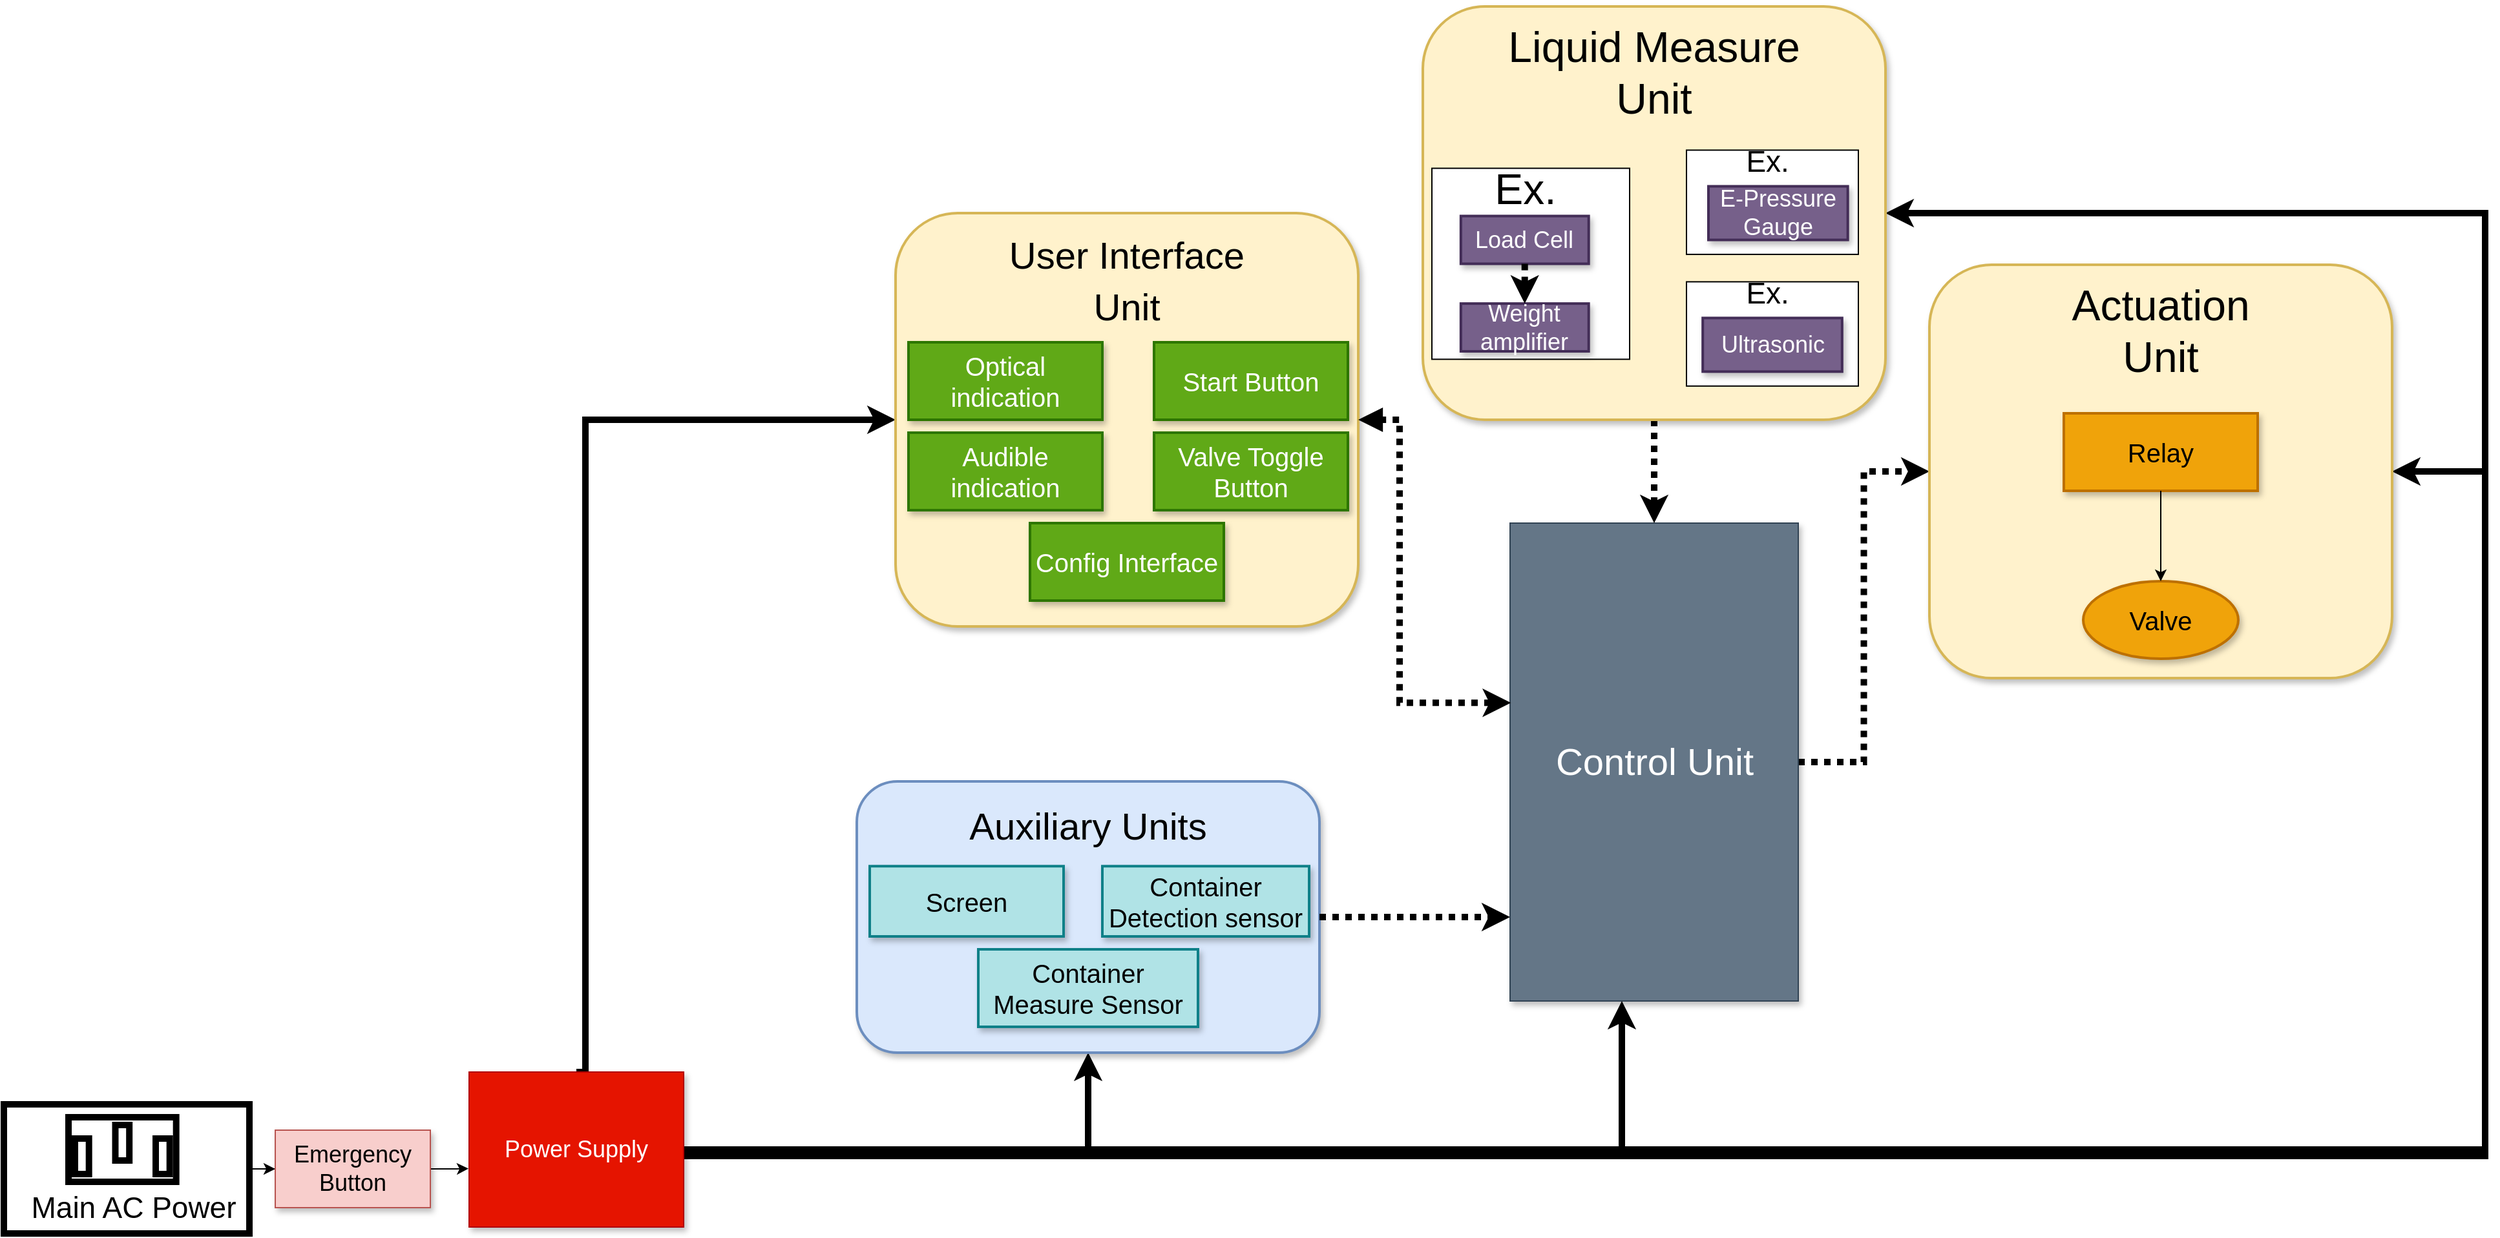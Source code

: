 <mxfile version="20.2.3" type="device" pages="5"><diagram name="Full system" id="EN7cCVHqZwP7CO7WzzDs"><mxGraphModel dx="5213.5" dy="2163" grid="1" gridSize="10" guides="1" tooltips="1" connect="1" arrows="1" fold="1" page="1" pageScale="1.5" pageWidth="1169" pageHeight="826" background="none" math="0" shadow="0"><root><mxCell id="AGdJCaE68CtDtHBXfCDp-0" style=";html=1;"/><mxCell id="AGdJCaE68CtDtHBXfCDp-1" style=";html=1;" parent="AGdJCaE68CtDtHBXfCDp-0"/><mxCell id="AGdJCaE68CtDtHBXfCDp-2" value="" style="edgeStyle=orthogonalEdgeStyle;rounded=0;orthogonalLoop=1;jettySize=auto;html=1;fontSize=23;" parent="AGdJCaE68CtDtHBXfCDp-1" source="AGdJCaE68CtDtHBXfCDp-3" target="AGdJCaE68CtDtHBXfCDp-39" edge="1"><mxGeometry relative="1" as="geometry"/></mxCell><mxCell id="AGdJCaE68CtDtHBXfCDp-3" value="" style="rounded=0;whiteSpace=wrap;html=1;fontSize=23;strokeWidth=5;" parent="AGdJCaE68CtDtHBXfCDp-1" vertex="1"><mxGeometry x="-400" y="1020" width="190" height="100" as="geometry"/></mxCell><mxCell id="AGdJCaE68CtDtHBXfCDp-4" style="edgeStyle=orthogonalEdgeStyle;rounded=0;orthogonalLoop=1;jettySize=auto;html=1;dashed=1;dashPattern=1 1;strokeWidth=5;entryX=0;entryY=0.5;entryDx=0;entryDy=0;" parent="AGdJCaE68CtDtHBXfCDp-1" source="AGdJCaE68CtDtHBXfCDp-5" target="AGdJCaE68CtDtHBXfCDp-44" edge="1"><mxGeometry relative="1" as="geometry"><mxPoint x="1070" y="970.0" as="targetPoint"/></mxGeometry></mxCell><mxCell id="AGdJCaE68CtDtHBXfCDp-5" value="&lt;font style=&quot;font-size: 29px&quot;&gt;Control Unit&lt;/font&gt;" style="whiteSpace=wrap;html=1;shadow=1;fontSize=18;fillColor=#647687;strokeColor=#314354;fontColor=#ffffff;" parent="AGdJCaE68CtDtHBXfCDp-1" vertex="1"><mxGeometry x="765.5" y="570" width="223" height="370" as="geometry"/></mxCell><mxCell id="AGdJCaE68CtDtHBXfCDp-6" style="edgeStyle=orthogonalEdgeStyle;rounded=0;orthogonalLoop=1;jettySize=auto;html=1;strokeWidth=5;" parent="AGdJCaE68CtDtHBXfCDp-1" source="AGdJCaE68CtDtHBXfCDp-11" target="AGdJCaE68CtDtHBXfCDp-5" edge="1"><mxGeometry relative="1" as="geometry"><Array as="points"><mxPoint x="852" y="1060"/></Array></mxGeometry></mxCell><mxCell id="AGdJCaE68CtDtHBXfCDp-7" style="edgeStyle=orthogonalEdgeStyle;rounded=0;orthogonalLoop=1;jettySize=auto;html=1;strokeWidth=5;" parent="AGdJCaE68CtDtHBXfCDp-1" source="AGdJCaE68CtDtHBXfCDp-11" target="AGdJCaE68CtDtHBXfCDp-14" edge="1"><mxGeometry relative="1" as="geometry"><mxPoint x="1099" y="420" as="targetPoint"/><Array as="points"><mxPoint x="1520" y="1060"/><mxPoint x="1520" y="330"/></Array></mxGeometry></mxCell><mxCell id="AGdJCaE68CtDtHBXfCDp-8" style="edgeStyle=orthogonalEdgeStyle;rounded=0;orthogonalLoop=1;jettySize=auto;html=1;exitX=0.5;exitY=0;exitDx=0;exitDy=0;fontSize=29;strokeWidth=5;entryX=0;entryY=0.5;entryDx=0;entryDy=0;" parent="AGdJCaE68CtDtHBXfCDp-1" source="AGdJCaE68CtDtHBXfCDp-11" target="AGdJCaE68CtDtHBXfCDp-31" edge="1"><mxGeometry relative="1" as="geometry"><mxPoint x="30" y="1075" as="sourcePoint"/><mxPoint x="-143" y="710" as="targetPoint"/><Array as="points"><mxPoint x="50" y="995"/><mxPoint x="50" y="490"/></Array></mxGeometry></mxCell><mxCell id="AGdJCaE68CtDtHBXfCDp-9" style="edgeStyle=orthogonalEdgeStyle;rounded=0;orthogonalLoop=1;jettySize=auto;html=1;entryX=1;entryY=0.5;entryDx=0;entryDy=0;fontSize=11;strokeWidth=5;" parent="AGdJCaE68CtDtHBXfCDp-1" source="AGdJCaE68CtDtHBXfCDp-11" target="AGdJCaE68CtDtHBXfCDp-44" edge="1"><mxGeometry relative="1" as="geometry"><Array as="points"><mxPoint x="1520" y="1055"/><mxPoint x="1520" y="530"/></Array></mxGeometry></mxCell><mxCell id="AGdJCaE68CtDtHBXfCDp-10" style="edgeStyle=orthogonalEdgeStyle;rounded=0;orthogonalLoop=1;jettySize=auto;html=1;fontSize=11;strokeWidth=5;" parent="AGdJCaE68CtDtHBXfCDp-1" source="AGdJCaE68CtDtHBXfCDp-11" target="AGdJCaE68CtDtHBXfCDp-50" edge="1"><mxGeometry relative="1" as="geometry"/></mxCell><mxCell id="AGdJCaE68CtDtHBXfCDp-11" value="Power Supply" style="whiteSpace=wrap;html=1;fontSize=18;fillColor=#e51400;strokeColor=#B20000;shadow=1;fontColor=#ffffff;" parent="AGdJCaE68CtDtHBXfCDp-1" vertex="1"><mxGeometry x="-40" y="995" width="166" height="120" as="geometry"/></mxCell><mxCell id="AGdJCaE68CtDtHBXfCDp-12" style="edgeStyle=orthogonalEdgeStyle;rounded=0;orthogonalLoop=1;jettySize=auto;html=1;entryX=0.5;entryY=0;entryDx=0;entryDy=0;strokeWidth=5;dashed=1;dashPattern=1 1;exitX=0.5;exitY=1;exitDx=0;exitDy=0;" parent="AGdJCaE68CtDtHBXfCDp-1" source="AGdJCaE68CtDtHBXfCDp-14" target="AGdJCaE68CtDtHBXfCDp-5" edge="1"><mxGeometry relative="1" as="geometry"/></mxCell><mxCell id="AGdJCaE68CtDtHBXfCDp-13" value="" style="group" parent="AGdJCaE68CtDtHBXfCDp-1" vertex="1" connectable="0"><mxGeometry x="698" y="170" width="358.0" height="320" as="geometry"/></mxCell><mxCell id="AGdJCaE68CtDtHBXfCDp-14" value="" style="rounded=1;whiteSpace=wrap;html=1;fontSize=20;fillColor=#fff2cc;strokeColor=#d6b656;shadow=1;strokeWidth=2;" parent="AGdJCaE68CtDtHBXfCDp-13" vertex="1"><mxGeometry width="358" height="320" as="geometry"/></mxCell><mxCell id="AGdJCaE68CtDtHBXfCDp-15" value="Liquid Measure&lt;br&gt;Unit" style="text;html=1;strokeColor=none;fillColor=none;align=center;verticalAlign=middle;whiteSpace=wrap;rounded=0;fontSize=33;" parent="AGdJCaE68CtDtHBXfCDp-13" vertex="1"><mxGeometry x="59.07" y="23.415" width="239.86" height="54.634" as="geometry"/></mxCell><mxCell id="AGdJCaE68CtDtHBXfCDp-16" value="" style="group" parent="AGdJCaE68CtDtHBXfCDp-13" vertex="1" connectable="0"><mxGeometry x="7" y="156.1" width="153" height="117.07" as="geometry"/></mxCell><mxCell id="AGdJCaE68CtDtHBXfCDp-17" value="" style="rounded=0;whiteSpace=wrap;html=1;" parent="AGdJCaE68CtDtHBXfCDp-16" vertex="1"><mxGeometry y="-30.808" width="153" height="147.878" as="geometry"/></mxCell><mxCell id="AGdJCaE68CtDtHBXfCDp-18" value="Load Cell" style="whiteSpace=wrap;html=1;shadow=1;fontSize=18;fillColor=#76608a;strokeColor=#432D57;strokeWidth=2;fontColor=#ffffff;" parent="AGdJCaE68CtDtHBXfCDp-16" vertex="1"><mxGeometry x="22.422" y="6.162" width="98.922" height="36.969" as="geometry"/></mxCell><mxCell id="AGdJCaE68CtDtHBXfCDp-19" value="Weight amplifier" style="whiteSpace=wrap;html=1;shadow=1;fontSize=18;fillColor=#76608a;strokeColor=#432D57;strokeWidth=2;fontColor=#ffffff;" parent="AGdJCaE68CtDtHBXfCDp-16" vertex="1"><mxGeometry x="22.422" y="73.939" width="98.922" height="36.969" as="geometry"/></mxCell><mxCell id="AGdJCaE68CtDtHBXfCDp-20" style="edgeStyle=orthogonalEdgeStyle;rounded=0;orthogonalLoop=1;jettySize=auto;html=1;dashed=1;dashPattern=1 1;strokeWidth=5;" parent="AGdJCaE68CtDtHBXfCDp-16" source="AGdJCaE68CtDtHBXfCDp-18" target="AGdJCaE68CtDtHBXfCDp-19" edge="1"><mxGeometry relative="1" as="geometry"/></mxCell><mxCell id="AGdJCaE68CtDtHBXfCDp-21" value="Ex.&amp;nbsp;" style="text;html=1;strokeColor=none;fillColor=none;align=center;verticalAlign=middle;whiteSpace=wrap;rounded=0;strokeWidth=5;fontSize=33;" parent="AGdJCaE68CtDtHBXfCDp-16" vertex="1"><mxGeometry x="56.716" y="-24.646" width="39.569" height="18.485" as="geometry"/></mxCell><mxCell id="AGdJCaE68CtDtHBXfCDp-22" value="" style="group" parent="AGdJCaE68CtDtHBXfCDp-13" vertex="1" connectable="0"><mxGeometry x="204" y="230" width="133" height="63.9" as="geometry"/></mxCell><mxCell id="AGdJCaE68CtDtHBXfCDp-23" value="" style="rounded=0;whiteSpace=wrap;html=1;" parent="AGdJCaE68CtDtHBXfCDp-22" vertex="1"><mxGeometry y="-16.816" width="133" height="80.716" as="geometry"/></mxCell><mxCell id="AGdJCaE68CtDtHBXfCDp-24" value="Ultrasonic" style="whiteSpace=wrap;html=1;shadow=1;fontSize=18;fillColor=#76608a;strokeColor=#432D57;strokeWidth=2;fontColor=#ffffff;" parent="AGdJCaE68CtDtHBXfCDp-22" vertex="1"><mxGeometry x="12.59" y="11.2" width="107.82" height="41.5" as="geometry"/></mxCell><mxCell id="AGdJCaE68CtDtHBXfCDp-25" value="Ex.&amp;nbsp;" style="text;html=1;strokeColor=none;fillColor=none;align=center;verticalAlign=middle;whiteSpace=wrap;rounded=0;strokeWidth=5;fontSize=23;" parent="AGdJCaE68CtDtHBXfCDp-22" vertex="1"><mxGeometry x="49.302" y="-13.453" width="34.397" height="10.089" as="geometry"/></mxCell><mxCell id="AGdJCaE68CtDtHBXfCDp-26" value="" style="group" parent="AGdJCaE68CtDtHBXfCDp-13" vertex="1" connectable="0"><mxGeometry x="204" y="128.05" width="133" height="63.9" as="geometry"/></mxCell><mxCell id="AGdJCaE68CtDtHBXfCDp-27" value="" style="rounded=0;whiteSpace=wrap;html=1;" parent="AGdJCaE68CtDtHBXfCDp-26" vertex="1"><mxGeometry y="-16.816" width="133" height="80.716" as="geometry"/></mxCell><mxCell id="AGdJCaE68CtDtHBXfCDp-28" value="E-Pressure Gauge" style="whiteSpace=wrap;html=1;shadow=1;fontSize=18;fillColor=#76608a;strokeColor=#432D57;strokeWidth=2;fontColor=#ffffff;" parent="AGdJCaE68CtDtHBXfCDp-26" vertex="1"><mxGeometry x="17" y="11.2" width="107.82" height="41.5" as="geometry"/></mxCell><mxCell id="AGdJCaE68CtDtHBXfCDp-29" value="Ex.&amp;nbsp;" style="text;html=1;strokeColor=none;fillColor=none;align=center;verticalAlign=middle;whiteSpace=wrap;rounded=0;strokeWidth=5;fontSize=23;" parent="AGdJCaE68CtDtHBXfCDp-26" vertex="1"><mxGeometry x="49.302" y="-13.453" width="34.397" height="10.089" as="geometry"/></mxCell><mxCell id="AGdJCaE68CtDtHBXfCDp-30" value="" style="group" parent="AGdJCaE68CtDtHBXfCDp-1" vertex="1" connectable="0"><mxGeometry x="290" y="330" width="358.0" height="320" as="geometry"/></mxCell><mxCell id="AGdJCaE68CtDtHBXfCDp-31" value="" style="rounded=1;whiteSpace=wrap;html=1;fontSize=20;fillColor=#fff2cc;strokeColor=#d6b656;shadow=1;strokeWidth=2;" parent="AGdJCaE68CtDtHBXfCDp-30" vertex="1"><mxGeometry width="358" height="320" as="geometry"/></mxCell><mxCell id="AGdJCaE68CtDtHBXfCDp-32" value="&lt;font style=&quot;font-size: 29px;&quot;&gt;User Interface Unit&lt;/font&gt;" style="text;html=1;strokeColor=none;fillColor=none;align=center;verticalAlign=middle;whiteSpace=wrap;rounded=0;fontSize=33;" parent="AGdJCaE68CtDtHBXfCDp-30" vertex="1"><mxGeometry x="59.07" y="23.415" width="239.86" height="54.634" as="geometry"/></mxCell><mxCell id="AGdJCaE68CtDtHBXfCDp-33" value="Audible indication" style="whiteSpace=wrap;html=1;shadow=1;fontSize=20;fillColor=#60a917;strokeColor=#2D7600;strokeWidth=2;fontColor=#ffffff;" parent="AGdJCaE68CtDtHBXfCDp-30" vertex="1"><mxGeometry x="10" y="170" width="150" height="60" as="geometry"/></mxCell><mxCell id="AGdJCaE68CtDtHBXfCDp-34" value="Optical indication" style="whiteSpace=wrap;html=1;shadow=1;fontSize=20;fillColor=#60a917;strokeColor=#2D7600;strokeWidth=2;fontColor=#ffffff;" parent="AGdJCaE68CtDtHBXfCDp-30" vertex="1"><mxGeometry x="10" y="100" width="150" height="60" as="geometry"/></mxCell><mxCell id="AGdJCaE68CtDtHBXfCDp-35" value="Start Button" style="whiteSpace=wrap;html=1;shadow=1;fontSize=20;fillColor=#60a917;strokeColor=#2D7600;fontColor=#ffffff;strokeWidth=2;" parent="AGdJCaE68CtDtHBXfCDp-30" vertex="1"><mxGeometry x="200" y="100" width="150" height="60" as="geometry"/></mxCell><mxCell id="AGdJCaE68CtDtHBXfCDp-36" value="Valve Toggle Button" style="whiteSpace=wrap;html=1;shadow=1;fontSize=20;fillColor=#60a917;strokeColor=#2D7600;fontColor=#ffffff;strokeWidth=2;" parent="AGdJCaE68CtDtHBXfCDp-30" vertex="1"><mxGeometry x="200" y="170" width="150" height="60" as="geometry"/></mxCell><mxCell id="AGdJCaE68CtDtHBXfCDp-37" value="Config Interface" style="whiteSpace=wrap;html=1;shadow=1;fontSize=20;fillColor=#60a917;strokeColor=#2D7600;fontColor=#ffffff;strokeWidth=2;" parent="AGdJCaE68CtDtHBXfCDp-30" vertex="1"><mxGeometry x="104" y="240" width="150" height="60" as="geometry"/></mxCell><mxCell id="AGdJCaE68CtDtHBXfCDp-38" style="edgeStyle=orthogonalEdgeStyle;rounded=0;orthogonalLoop=1;jettySize=auto;html=1;entryX=-0.003;entryY=0.623;entryDx=0;entryDy=0;entryPerimeter=0;fontSize=23;" parent="AGdJCaE68CtDtHBXfCDp-1" source="AGdJCaE68CtDtHBXfCDp-39" target="AGdJCaE68CtDtHBXfCDp-11" edge="1"><mxGeometry relative="1" as="geometry"/></mxCell><mxCell id="AGdJCaE68CtDtHBXfCDp-39" value="Emergency Button" style="whiteSpace=wrap;html=1;shadow=1;fontSize=18;fillColor=#f8cecc;strokeColor=#b85450;" parent="AGdJCaE68CtDtHBXfCDp-1" vertex="1"><mxGeometry x="-190" y="1040" width="120" height="60" as="geometry"/></mxCell><mxCell id="AGdJCaE68CtDtHBXfCDp-40" value="" style="pointerEvents=1;verticalLabelPosition=bottom;shadow=0;dashed=0;align=center;html=1;verticalAlign=top;shape=mxgraph.electrical.miscellaneous.ac_out;fontSize=23;strokeWidth=5;" parent="AGdJCaE68CtDtHBXfCDp-1" vertex="1"><mxGeometry x="-350" y="1030" width="83.33" height="50" as="geometry"/></mxCell><mxCell id="AGdJCaE68CtDtHBXfCDp-41" value="Main AC Power" style="text;html=1;align=center;verticalAlign=middle;resizable=0;points=[];autosize=1;strokeColor=none;fillColor=none;fontSize=23;" parent="AGdJCaE68CtDtHBXfCDp-1" vertex="1"><mxGeometry x="-390" y="1080" width="180" height="40" as="geometry"/></mxCell><mxCell id="AGdJCaE68CtDtHBXfCDp-42" style="edgeStyle=orthogonalEdgeStyle;rounded=0;orthogonalLoop=1;jettySize=auto;html=1;entryX=0.003;entryY=0.376;entryDx=0;entryDy=0;entryPerimeter=0;fontSize=11;strokeWidth=5;dashed=1;dashPattern=1 1;startArrow=block;startFill=1;" parent="AGdJCaE68CtDtHBXfCDp-1" source="AGdJCaE68CtDtHBXfCDp-31" target="AGdJCaE68CtDtHBXfCDp-5" edge="1"><mxGeometry relative="1" as="geometry"><Array as="points"><mxPoint x="680" y="490"/><mxPoint x="680" y="709"/></Array></mxGeometry></mxCell><mxCell id="AGdJCaE68CtDtHBXfCDp-43" value="" style="group" parent="AGdJCaE68CtDtHBXfCDp-1" vertex="1" connectable="0"><mxGeometry x="1090" y="370" width="358.0" height="320" as="geometry"/></mxCell><mxCell id="AGdJCaE68CtDtHBXfCDp-44" value="" style="rounded=1;whiteSpace=wrap;html=1;fontSize=20;fillColor=#fff2cc;strokeColor=#d6b656;shadow=1;strokeWidth=2;" parent="AGdJCaE68CtDtHBXfCDp-43" vertex="1"><mxGeometry width="358" height="320" as="geometry"/></mxCell><mxCell id="AGdJCaE68CtDtHBXfCDp-45" value="Actuation&lt;br&gt;Unit" style="text;html=1;strokeColor=none;fillColor=none;align=center;verticalAlign=middle;whiteSpace=wrap;rounded=0;fontSize=33;" parent="AGdJCaE68CtDtHBXfCDp-43" vertex="1"><mxGeometry x="59.07" y="23.415" width="239.86" height="54.634" as="geometry"/></mxCell><mxCell id="AGdJCaE68CtDtHBXfCDp-46" value="Relay" style="whiteSpace=wrap;html=1;shadow=1;fontSize=20;fillColor=#f0a30a;strokeColor=#BD7000;strokeWidth=2;fontColor=#000000;" parent="AGdJCaE68CtDtHBXfCDp-43" vertex="1"><mxGeometry x="104" y="115" width="150" height="60" as="geometry"/></mxCell><mxCell id="AGdJCaE68CtDtHBXfCDp-47" value="Valve" style="ellipse;whiteSpace=wrap;html=1;fontSize=20;fillColor=#f0a30a;strokeColor=#BD7000;fontColor=#000000;shadow=1;strokeWidth=2;" parent="AGdJCaE68CtDtHBXfCDp-43" vertex="1"><mxGeometry x="119" y="245" width="120" height="60" as="geometry"/></mxCell><mxCell id="AGdJCaE68CtDtHBXfCDp-48" value="" style="edgeStyle=orthogonalEdgeStyle;rounded=0;orthogonalLoop=1;jettySize=auto;html=1;fontSize=29;" parent="AGdJCaE68CtDtHBXfCDp-43" source="AGdJCaE68CtDtHBXfCDp-46" target="AGdJCaE68CtDtHBXfCDp-47" edge="1"><mxGeometry relative="1" as="geometry"/></mxCell><mxCell id="AGdJCaE68CtDtHBXfCDp-49" value="" style="group" parent="AGdJCaE68CtDtHBXfCDp-1" vertex="1" connectable="0"><mxGeometry x="260" y="770" width="358" height="214.39" as="geometry"/></mxCell><mxCell id="AGdJCaE68CtDtHBXfCDp-50" value="" style="rounded=1;whiteSpace=wrap;html=1;fontSize=20;fillColor=#dae8fc;strokeColor=#6c8ebf;shadow=1;strokeWidth=2;" parent="AGdJCaE68CtDtHBXfCDp-49" vertex="1"><mxGeometry width="358.0" height="210" as="geometry"/></mxCell><mxCell id="AGdJCaE68CtDtHBXfCDp-51" value="&lt;font style=&quot;font-size: 29px;&quot;&gt;Auxiliary Units&lt;/font&gt;" style="text;html=1;strokeColor=none;fillColor=none;align=center;verticalAlign=middle;whiteSpace=wrap;rounded=0;fontSize=33;" parent="AGdJCaE68CtDtHBXfCDp-49" vertex="1"><mxGeometry x="59.07" y="15.366" width="239.86" height="35.854" as="geometry"/></mxCell><mxCell id="AGdJCaE68CtDtHBXfCDp-52" value="Screen" style="whiteSpace=wrap;html=1;shadow=1;fontSize=20;fillColor=#b0e3e6;strokeWidth=2;strokeColor=#0e8088;" parent="AGdJCaE68CtDtHBXfCDp-49" vertex="1"><mxGeometry x="10" y="65.63" width="150" height="54.37" as="geometry"/></mxCell><mxCell id="AGdJCaE68CtDtHBXfCDp-53" value="Container Detection sensor" style="whiteSpace=wrap;html=1;shadow=1;fontSize=20;fillColor=#b0e3e6;strokeWidth=2;strokeColor=#0e8088;" parent="AGdJCaE68CtDtHBXfCDp-49" vertex="1"><mxGeometry x="190" y="65.63" width="160" height="54.37" as="geometry"/></mxCell><mxCell id="AGdJCaE68CtDtHBXfCDp-54" value="Container Measure Sensor" style="whiteSpace=wrap;html=1;shadow=1;fontSize=20;fillColor=#b0e3e6;strokeWidth=2;strokeColor=#0e8088;" parent="AGdJCaE68CtDtHBXfCDp-49" vertex="1"><mxGeometry x="94" y="130" width="170" height="59.99" as="geometry"/></mxCell><mxCell id="AGdJCaE68CtDtHBXfCDp-55" style="edgeStyle=orthogonalEdgeStyle;rounded=0;orthogonalLoop=1;jettySize=auto;html=1;fontSize=11;strokeWidth=5;dashed=1;dashPattern=1 1;" parent="AGdJCaE68CtDtHBXfCDp-1" source="AGdJCaE68CtDtHBXfCDp-50" target="AGdJCaE68CtDtHBXfCDp-5" edge="1"><mxGeometry relative="1" as="geometry"><Array as="points"><mxPoint x="710" y="875"/><mxPoint x="710" y="875"/></Array></mxGeometry></mxCell></root></mxGraphModel></diagram><diagram name="Classic Control" id="QHwAvzWE4U9c7jzHbeXz"><mxGraphModel dx="4348.5" dy="1623" grid="1" gridSize="10" guides="1" tooltips="1" connect="1" arrows="1" fold="1" page="1" pageScale="1.5" pageWidth="1169" pageHeight="826" background="none" math="0" shadow="0"><root><mxCell id="ojgqyreCi9_QFSCx6xWP-0" style=";html=1;"/><mxCell id="ojgqyreCi9_QFSCx6xWP-1" style=";html=1;" parent="ojgqyreCi9_QFSCx6xWP-0"/><mxCell id="ojgqyreCi9_QFSCx6xWP-2" value="" style="edgeStyle=orthogonalEdgeStyle;rounded=0;orthogonalLoop=1;jettySize=auto;html=1;fontSize=23;" parent="ojgqyreCi9_QFSCx6xWP-1" source="ojgqyreCi9_QFSCx6xWP-3" target="ojgqyreCi9_QFSCx6xWP-39" edge="1"><mxGeometry relative="1" as="geometry"/></mxCell><mxCell id="ojgqyreCi9_QFSCx6xWP-3" value="" style="rounded=0;whiteSpace=wrap;html=1;fontSize=23;strokeWidth=5;" parent="ojgqyreCi9_QFSCx6xWP-1" vertex="1"><mxGeometry x="-400" y="1020" width="190" height="100" as="geometry"/></mxCell><mxCell id="ojgqyreCi9_QFSCx6xWP-4" style="edgeStyle=orthogonalEdgeStyle;rounded=0;orthogonalLoop=1;jettySize=auto;html=1;dashed=1;dashPattern=1 1;strokeWidth=5;entryX=0;entryY=0.5;entryDx=0;entryDy=0;" parent="ojgqyreCi9_QFSCx6xWP-1" source="ojgqyreCi9_QFSCx6xWP-5" target="ojgqyreCi9_QFSCx6xWP-44" edge="1"><mxGeometry relative="1" as="geometry"><mxPoint x="1070" y="970.0" as="targetPoint"/></mxGeometry></mxCell><mxCell id="ojgqyreCi9_QFSCx6xWP-5" value="&lt;font style=&quot;font-size: 29px&quot;&gt;Control Panel&lt;/font&gt;" style="whiteSpace=wrap;html=1;shadow=1;fontSize=18;fillColor=#647687;strokeColor=#314354;fontColor=#ffffff;" parent="ojgqyreCi9_QFSCx6xWP-1" vertex="1"><mxGeometry x="765.5" y="570" width="223" height="370" as="geometry"/></mxCell><mxCell id="ojgqyreCi9_QFSCx6xWP-6" style="edgeStyle=orthogonalEdgeStyle;rounded=0;orthogonalLoop=1;jettySize=auto;html=1;strokeWidth=5;" parent="ojgqyreCi9_QFSCx6xWP-1" source="ojgqyreCi9_QFSCx6xWP-11" target="ojgqyreCi9_QFSCx6xWP-5" edge="1"><mxGeometry relative="1" as="geometry"><Array as="points"><mxPoint x="852" y="1060"/></Array></mxGeometry></mxCell><mxCell id="ojgqyreCi9_QFSCx6xWP-7" style="edgeStyle=orthogonalEdgeStyle;rounded=0;orthogonalLoop=1;jettySize=auto;html=1;strokeWidth=5;" parent="ojgqyreCi9_QFSCx6xWP-1" source="ojgqyreCi9_QFSCx6xWP-11" target="ojgqyreCi9_QFSCx6xWP-14" edge="1"><mxGeometry relative="1" as="geometry"><mxPoint x="1099" y="420" as="targetPoint"/><Array as="points"><mxPoint x="1520" y="1060"/><mxPoint x="1520" y="330"/></Array></mxGeometry></mxCell><mxCell id="ojgqyreCi9_QFSCx6xWP-8" style="edgeStyle=orthogonalEdgeStyle;rounded=0;orthogonalLoop=1;jettySize=auto;html=1;exitX=0.5;exitY=0;exitDx=0;exitDy=0;fontSize=29;strokeWidth=5;entryX=0;entryY=0.5;entryDx=0;entryDy=0;" parent="ojgqyreCi9_QFSCx6xWP-1" source="ojgqyreCi9_QFSCx6xWP-11" target="ojgqyreCi9_QFSCx6xWP-31" edge="1"><mxGeometry relative="1" as="geometry"><mxPoint x="30" y="1075" as="sourcePoint"/><mxPoint x="-143" y="710" as="targetPoint"/><Array as="points"><mxPoint x="50" y="995"/><mxPoint x="50" y="490"/></Array></mxGeometry></mxCell><mxCell id="ojgqyreCi9_QFSCx6xWP-9" style="edgeStyle=orthogonalEdgeStyle;rounded=0;orthogonalLoop=1;jettySize=auto;html=1;entryX=1;entryY=0.5;entryDx=0;entryDy=0;fontSize=11;strokeWidth=5;" parent="ojgqyreCi9_QFSCx6xWP-1" source="ojgqyreCi9_QFSCx6xWP-11" target="ojgqyreCi9_QFSCx6xWP-44" edge="1"><mxGeometry relative="1" as="geometry"><Array as="points"><mxPoint x="1520" y="1055"/><mxPoint x="1520" y="530"/></Array></mxGeometry></mxCell><mxCell id="ojgqyreCi9_QFSCx6xWP-10" style="edgeStyle=orthogonalEdgeStyle;rounded=0;orthogonalLoop=1;jettySize=auto;html=1;fontSize=11;strokeWidth=5;" parent="ojgqyreCi9_QFSCx6xWP-1" source="ojgqyreCi9_QFSCx6xWP-11" target="ojgqyreCi9_QFSCx6xWP-50" edge="1"><mxGeometry relative="1" as="geometry"/></mxCell><mxCell id="ojgqyreCi9_QFSCx6xWP-11" value="Power Supply" style="whiteSpace=wrap;html=1;fontSize=18;fillColor=#e51400;strokeColor=#B20000;shadow=1;fontColor=#ffffff;" parent="ojgqyreCi9_QFSCx6xWP-1" vertex="1"><mxGeometry x="-40" y="995" width="166" height="120" as="geometry"/></mxCell><mxCell id="ojgqyreCi9_QFSCx6xWP-12" style="edgeStyle=orthogonalEdgeStyle;rounded=0;orthogonalLoop=1;jettySize=auto;html=1;entryX=0.5;entryY=0;entryDx=0;entryDy=0;strokeWidth=5;dashed=1;dashPattern=1 1;exitX=0.5;exitY=1;exitDx=0;exitDy=0;" parent="ojgqyreCi9_QFSCx6xWP-1" source="ojgqyreCi9_QFSCx6xWP-14" target="ojgqyreCi9_QFSCx6xWP-5" edge="1"><mxGeometry relative="1" as="geometry"/></mxCell><mxCell id="ojgqyreCi9_QFSCx6xWP-13" value="" style="group" parent="ojgqyreCi9_QFSCx6xWP-1" vertex="1" connectable="0"><mxGeometry x="698" y="170" width="358.0" height="320" as="geometry"/></mxCell><mxCell id="ojgqyreCi9_QFSCx6xWP-14" value="" style="rounded=1;whiteSpace=wrap;html=1;fontSize=20;fillColor=#fff2cc;strokeColor=#d6b656;shadow=1;strokeWidth=2;" parent="ojgqyreCi9_QFSCx6xWP-13" vertex="1"><mxGeometry width="358" height="320" as="geometry"/></mxCell><mxCell id="ojgqyreCi9_QFSCx6xWP-15" value="Liquid Measure&lt;br&gt;Unit" style="text;html=1;strokeColor=none;fillColor=none;align=center;verticalAlign=middle;whiteSpace=wrap;rounded=0;fontSize=33;" parent="ojgqyreCi9_QFSCx6xWP-13" vertex="1"><mxGeometry x="59.07" y="23.415" width="239.86" height="54.634" as="geometry"/></mxCell><mxCell id="ojgqyreCi9_QFSCx6xWP-22" value="" style="group" parent="ojgqyreCi9_QFSCx6xWP-13" vertex="1" connectable="0"><mxGeometry x="59.07" y="140" width="247" height="153.9" as="geometry"/></mxCell><mxCell id="ojgqyreCi9_QFSCx6xWP-23" value="" style="rounded=0;whiteSpace=wrap;html=1;" parent="ojgqyreCi9_QFSCx6xWP-22" vertex="1"><mxGeometry y="-40.5" width="247" height="194.4" as="geometry"/></mxCell><mxCell id="ojgqyreCi9_QFSCx6xWP-24" value="Liquid Proximity Sensor" style="whiteSpace=wrap;html=1;shadow=1;fontSize=18;fillColor=#76608a;strokeColor=#432D57;strokeWidth=2;fontColor=#ffffff;" parent="ojgqyreCi9_QFSCx6xWP-22" vertex="1"><mxGeometry x="23.381" y="6.725" width="200.237" height="99.951" as="geometry"/></mxCell><mxCell id="ojgqyreCi9_QFSCx6xWP-30" value="" style="group" parent="ojgqyreCi9_QFSCx6xWP-1" vertex="1" connectable="0"><mxGeometry x="290" y="330" width="358.0" height="320" as="geometry"/></mxCell><mxCell id="ojgqyreCi9_QFSCx6xWP-31" value="" style="rounded=1;whiteSpace=wrap;html=1;fontSize=20;fillColor=#fff2cc;strokeColor=#d6b656;shadow=1;strokeWidth=2;" parent="ojgqyreCi9_QFSCx6xWP-30" vertex="1"><mxGeometry width="358" height="320" as="geometry"/></mxCell><mxCell id="ojgqyreCi9_QFSCx6xWP-32" value="&lt;font style=&quot;font-size: 29px;&quot;&gt;User Interface Unit&lt;/font&gt;" style="text;html=1;strokeColor=none;fillColor=none;align=center;verticalAlign=middle;whiteSpace=wrap;rounded=0;fontSize=33;" parent="ojgqyreCi9_QFSCx6xWP-30" vertex="1"><mxGeometry x="59.07" y="23.415" width="239.86" height="54.634" as="geometry"/></mxCell><mxCell id="ojgqyreCi9_QFSCx6xWP-33" value="Audible indication" style="whiteSpace=wrap;html=1;shadow=1;fontSize=20;fillColor=#60a917;strokeColor=#2D7600;strokeWidth=2;fontColor=#ffffff;" parent="ojgqyreCi9_QFSCx6xWP-30" vertex="1"><mxGeometry x="10" y="170" width="150" height="60" as="geometry"/></mxCell><mxCell id="ojgqyreCi9_QFSCx6xWP-34" value="Optical indication" style="whiteSpace=wrap;html=1;shadow=1;fontSize=20;fillColor=#60a917;strokeColor=#2D7600;strokeWidth=2;fontColor=#ffffff;" parent="ojgqyreCi9_QFSCx6xWP-30" vertex="1"><mxGeometry x="10" y="100" width="150" height="60" as="geometry"/></mxCell><mxCell id="ojgqyreCi9_QFSCx6xWP-35" value="Start Button" style="whiteSpace=wrap;html=1;shadow=1;fontSize=20;fillColor=#60a917;strokeColor=#2D7600;fontColor=#ffffff;strokeWidth=2;" parent="ojgqyreCi9_QFSCx6xWP-30" vertex="1"><mxGeometry x="200" y="100" width="150" height="60" as="geometry"/></mxCell><mxCell id="ojgqyreCi9_QFSCx6xWP-36" value="Valve Toggle Button" style="whiteSpace=wrap;html=1;shadow=1;fontSize=20;fillColor=#60a917;strokeColor=#2D7600;fontColor=#ffffff;strokeWidth=2;" parent="ojgqyreCi9_QFSCx6xWP-30" vertex="1"><mxGeometry x="200" y="170" width="150" height="60" as="geometry"/></mxCell><mxCell id="ojgqyreCi9_QFSCx6xWP-37" value="Timer Selector" style="whiteSpace=wrap;html=1;shadow=1;fontSize=20;fillColor=#60a917;strokeColor=#2D7600;fontColor=#ffffff;strokeWidth=2;" parent="ojgqyreCi9_QFSCx6xWP-30" vertex="1"><mxGeometry x="104" y="240" width="150" height="60" as="geometry"/></mxCell><mxCell id="ojgqyreCi9_QFSCx6xWP-38" style="edgeStyle=orthogonalEdgeStyle;rounded=0;orthogonalLoop=1;jettySize=auto;html=1;entryX=-0.003;entryY=0.623;entryDx=0;entryDy=0;entryPerimeter=0;fontSize=23;" parent="ojgqyreCi9_QFSCx6xWP-1" source="ojgqyreCi9_QFSCx6xWP-39" target="ojgqyreCi9_QFSCx6xWP-11" edge="1"><mxGeometry relative="1" as="geometry"/></mxCell><mxCell id="ojgqyreCi9_QFSCx6xWP-39" value="Emergency Button" style="whiteSpace=wrap;html=1;shadow=1;fontSize=18;fillColor=#f8cecc;strokeColor=#b85450;" parent="ojgqyreCi9_QFSCx6xWP-1" vertex="1"><mxGeometry x="-190" y="1040" width="120" height="60" as="geometry"/></mxCell><mxCell id="ojgqyreCi9_QFSCx6xWP-40" value="" style="pointerEvents=1;verticalLabelPosition=bottom;shadow=0;dashed=0;align=center;html=1;verticalAlign=top;shape=mxgraph.electrical.miscellaneous.ac_out;fontSize=23;strokeWidth=5;" parent="ojgqyreCi9_QFSCx6xWP-1" vertex="1"><mxGeometry x="-350" y="1030" width="83.33" height="50" as="geometry"/></mxCell><mxCell id="ojgqyreCi9_QFSCx6xWP-41" value="Main AC Power" style="text;html=1;align=center;verticalAlign=middle;resizable=0;points=[];autosize=1;strokeColor=none;fillColor=none;fontSize=23;" parent="ojgqyreCi9_QFSCx6xWP-1" vertex="1"><mxGeometry x="-390" y="1080" width="180" height="40" as="geometry"/></mxCell><mxCell id="ojgqyreCi9_QFSCx6xWP-42" style="edgeStyle=orthogonalEdgeStyle;rounded=0;orthogonalLoop=1;jettySize=auto;html=1;entryX=0.003;entryY=0.376;entryDx=0;entryDy=0;entryPerimeter=0;fontSize=11;strokeWidth=5;dashed=1;dashPattern=1 1;startArrow=block;startFill=1;" parent="ojgqyreCi9_QFSCx6xWP-1" source="ojgqyreCi9_QFSCx6xWP-31" target="ojgqyreCi9_QFSCx6xWP-5" edge="1"><mxGeometry relative="1" as="geometry"><Array as="points"><mxPoint x="680" y="490"/><mxPoint x="680" y="709"/></Array></mxGeometry></mxCell><mxCell id="ojgqyreCi9_QFSCx6xWP-43" value="" style="group" parent="ojgqyreCi9_QFSCx6xWP-1" vertex="1" connectable="0"><mxGeometry x="1090" y="370" width="358.0" height="320" as="geometry"/></mxCell><mxCell id="ojgqyreCi9_QFSCx6xWP-44" value="" style="rounded=1;whiteSpace=wrap;html=1;fontSize=20;fillColor=#fff2cc;strokeColor=#d6b656;shadow=1;strokeWidth=2;" parent="ojgqyreCi9_QFSCx6xWP-43" vertex="1"><mxGeometry width="358" height="320" as="geometry"/></mxCell><mxCell id="ojgqyreCi9_QFSCx6xWP-45" value="Actuation&lt;br&gt;Unit" style="text;html=1;strokeColor=none;fillColor=none;align=center;verticalAlign=middle;whiteSpace=wrap;rounded=0;fontSize=33;" parent="ojgqyreCi9_QFSCx6xWP-43" vertex="1"><mxGeometry x="59.07" y="23.415" width="239.86" height="54.634" as="geometry"/></mxCell><mxCell id="ojgqyreCi9_QFSCx6xWP-46" value="Relay" style="whiteSpace=wrap;html=1;shadow=1;fontSize=20;fillColor=#f0a30a;strokeColor=#BD7000;strokeWidth=2;fontColor=#000000;" parent="ojgqyreCi9_QFSCx6xWP-43" vertex="1"><mxGeometry x="104" y="115" width="150" height="60" as="geometry"/></mxCell><mxCell id="ojgqyreCi9_QFSCx6xWP-47" value="Valve" style="ellipse;whiteSpace=wrap;html=1;fontSize=20;fillColor=#f0a30a;strokeColor=#BD7000;fontColor=#000000;shadow=1;strokeWidth=2;" parent="ojgqyreCi9_QFSCx6xWP-43" vertex="1"><mxGeometry x="119" y="245" width="120" height="60" as="geometry"/></mxCell><mxCell id="ojgqyreCi9_QFSCx6xWP-48" value="" style="edgeStyle=orthogonalEdgeStyle;rounded=0;orthogonalLoop=1;jettySize=auto;html=1;fontSize=29;" parent="ojgqyreCi9_QFSCx6xWP-43" source="ojgqyreCi9_QFSCx6xWP-46" target="ojgqyreCi9_QFSCx6xWP-47" edge="1"><mxGeometry relative="1" as="geometry"/></mxCell><mxCell id="ojgqyreCi9_QFSCx6xWP-49" value="" style="group" parent="ojgqyreCi9_QFSCx6xWP-1" vertex="1" connectable="0"><mxGeometry x="360" y="760" width="258" height="224.39" as="geometry"/></mxCell><mxCell id="ojgqyreCi9_QFSCx6xWP-50" value="" style="rounded=1;whiteSpace=wrap;html=1;fontSize=20;fillColor=#dae8fc;strokeColor=#6c8ebf;shadow=1;strokeWidth=2;" parent="ojgqyreCi9_QFSCx6xWP-49" vertex="1"><mxGeometry width="258.0" height="219.795" as="geometry"/></mxCell><mxCell id="ojgqyreCi9_QFSCx6xWP-51" value="&lt;font style=&quot;font-size: 29px;&quot;&gt;Auxiliary Units&lt;/font&gt;" style="text;html=1;strokeColor=none;fillColor=none;align=center;verticalAlign=middle;whiteSpace=wrap;rounded=0;fontSize=33;" parent="ojgqyreCi9_QFSCx6xWP-49" vertex="1"><mxGeometry x="42.57" y="16.083" width="172.86" height="37.526" as="geometry"/></mxCell><mxCell id="ojgqyreCi9_QFSCx6xWP-53" value="Container Detection sensor" style="whiteSpace=wrap;html=1;shadow=1;fontSize=20;fillColor=#b0e3e6;strokeWidth=2;strokeColor=#0e8088;" parent="ojgqyreCi9_QFSCx6xWP-49" vertex="1"><mxGeometry x="35.43" y="90" width="180" height="100" as="geometry"/></mxCell><mxCell id="ojgqyreCi9_QFSCx6xWP-55" style="edgeStyle=orthogonalEdgeStyle;rounded=0;orthogonalLoop=1;jettySize=auto;html=1;fontSize=11;strokeWidth=5;dashed=1;dashPattern=1 1;" parent="ojgqyreCi9_QFSCx6xWP-1" source="ojgqyreCi9_QFSCx6xWP-50" target="ojgqyreCi9_QFSCx6xWP-5" edge="1"><mxGeometry relative="1" as="geometry"><Array as="points"><mxPoint x="710" y="875"/><mxPoint x="710" y="875"/></Array></mxGeometry></mxCell></root></mxGraphModel></diagram><diagram id="nNEaomnENvF0PYpK1qbq" name="Comparator circuit"><mxGraphModel dx="3157" dy="1442" grid="1" gridSize="10" guides="1" tooltips="1" connect="1" arrows="1" fold="1" page="1" pageScale="1" pageWidth="850" pageHeight="1100" math="0" shadow="0"><root><mxCell id="0"/><mxCell id="1" parent="0"/><mxCell id="OMwd7x6W2Nmwy1KWiZOV-1" value="" style="edgeStyle=orthogonalEdgeStyle;rounded=0;orthogonalLoop=1;jettySize=auto;html=1;fontSize=23;" edge="1" parent="1" source="OMwd7x6W2Nmwy1KWiZOV-2" target="OMwd7x6W2Nmwy1KWiZOV-38"><mxGeometry relative="1" as="geometry"/></mxCell><mxCell id="OMwd7x6W2Nmwy1KWiZOV-2" value="" style="rounded=0;whiteSpace=wrap;html=1;fontSize=23;strokeWidth=5;" vertex="1" parent="1"><mxGeometry x="-400" y="1020" width="190" height="100" as="geometry"/></mxCell><mxCell id="OMwd7x6W2Nmwy1KWiZOV-3" style="edgeStyle=orthogonalEdgeStyle;rounded=0;orthogonalLoop=1;jettySize=auto;html=1;dashed=1;dashPattern=1 1;strokeWidth=5;entryX=0;entryY=0.5;entryDx=0;entryDy=0;" edge="1" parent="1" source="OMwd7x6W2Nmwy1KWiZOV-4" target="OMwd7x6W2Nmwy1KWiZOV-43"><mxGeometry relative="1" as="geometry"><mxPoint x="1070" y="970.0" as="targetPoint"/></mxGeometry></mxCell><mxCell id="OMwd7x6W2Nmwy1KWiZOV-4" value="&lt;font style=&quot;font-size: 29px&quot;&gt;Circuit&lt;br&gt;&lt;/font&gt;" style="whiteSpace=wrap;html=1;shadow=1;fontSize=18;fillColor=#647687;strokeColor=#314354;fontColor=#ffffff;" vertex="1" parent="1"><mxGeometry x="765.5" y="570" width="223" height="370" as="geometry"/></mxCell><mxCell id="OMwd7x6W2Nmwy1KWiZOV-5" style="edgeStyle=orthogonalEdgeStyle;rounded=0;orthogonalLoop=1;jettySize=auto;html=1;strokeWidth=5;" edge="1" parent="1" source="OMwd7x6W2Nmwy1KWiZOV-10" target="OMwd7x6W2Nmwy1KWiZOV-4"><mxGeometry relative="1" as="geometry"><Array as="points"><mxPoint x="852" y="1060"/></Array></mxGeometry></mxCell><mxCell id="OMwd7x6W2Nmwy1KWiZOV-6" style="edgeStyle=orthogonalEdgeStyle;rounded=0;orthogonalLoop=1;jettySize=auto;html=1;strokeWidth=5;" edge="1" parent="1" source="OMwd7x6W2Nmwy1KWiZOV-10" target="OMwd7x6W2Nmwy1KWiZOV-13"><mxGeometry relative="1" as="geometry"><mxPoint x="1099" y="420" as="targetPoint"/><Array as="points"><mxPoint x="1520" y="1060"/><mxPoint x="1520" y="330"/></Array></mxGeometry></mxCell><mxCell id="OMwd7x6W2Nmwy1KWiZOV-7" style="edgeStyle=orthogonalEdgeStyle;rounded=0;orthogonalLoop=1;jettySize=auto;html=1;exitX=0.5;exitY=0;exitDx=0;exitDy=0;fontSize=29;strokeWidth=5;entryX=0;entryY=0.5;entryDx=0;entryDy=0;" edge="1" parent="1" source="OMwd7x6W2Nmwy1KWiZOV-10" target="OMwd7x6W2Nmwy1KWiZOV-30"><mxGeometry relative="1" as="geometry"><mxPoint x="30" y="1075" as="sourcePoint"/><mxPoint x="-143" y="710" as="targetPoint"/><Array as="points"><mxPoint x="50" y="995"/><mxPoint x="50" y="490"/></Array></mxGeometry></mxCell><mxCell id="OMwd7x6W2Nmwy1KWiZOV-8" style="edgeStyle=orthogonalEdgeStyle;rounded=0;orthogonalLoop=1;jettySize=auto;html=1;entryX=1;entryY=0.5;entryDx=0;entryDy=0;fontSize=11;strokeWidth=5;" edge="1" parent="1" source="OMwd7x6W2Nmwy1KWiZOV-10" target="OMwd7x6W2Nmwy1KWiZOV-43"><mxGeometry relative="1" as="geometry"><Array as="points"><mxPoint x="1520" y="1055"/><mxPoint x="1520" y="530"/></Array></mxGeometry></mxCell><mxCell id="OMwd7x6W2Nmwy1KWiZOV-9" style="edgeStyle=orthogonalEdgeStyle;rounded=0;orthogonalLoop=1;jettySize=auto;html=1;fontSize=11;strokeWidth=5;" edge="1" parent="1" source="OMwd7x6W2Nmwy1KWiZOV-10" target="OMwd7x6W2Nmwy1KWiZOV-49"><mxGeometry relative="1" as="geometry"/></mxCell><mxCell id="OMwd7x6W2Nmwy1KWiZOV-10" value="Power Supply" style="whiteSpace=wrap;html=1;fontSize=18;fillColor=#e51400;strokeColor=#B20000;shadow=1;fontColor=#ffffff;" vertex="1" parent="1"><mxGeometry x="-40" y="995" width="166" height="120" as="geometry"/></mxCell><mxCell id="OMwd7x6W2Nmwy1KWiZOV-11" style="edgeStyle=orthogonalEdgeStyle;rounded=0;orthogonalLoop=1;jettySize=auto;html=1;entryX=0.5;entryY=0;entryDx=0;entryDy=0;strokeWidth=5;dashed=1;dashPattern=1 1;exitX=0.5;exitY=1;exitDx=0;exitDy=0;" edge="1" parent="1" source="OMwd7x6W2Nmwy1KWiZOV-13" target="OMwd7x6W2Nmwy1KWiZOV-4"><mxGeometry relative="1" as="geometry"/></mxCell><mxCell id="OMwd7x6W2Nmwy1KWiZOV-12" value="" style="group" vertex="1" connectable="0" parent="1"><mxGeometry x="698" y="160" width="358.0" height="320" as="geometry"/></mxCell><mxCell id="OMwd7x6W2Nmwy1KWiZOV-13" value="" style="rounded=1;whiteSpace=wrap;html=1;fontSize=20;fillColor=#fff2cc;strokeColor=#d6b656;shadow=1;strokeWidth=2;" vertex="1" parent="OMwd7x6W2Nmwy1KWiZOV-12"><mxGeometry width="358" height="320" as="geometry"/></mxCell><mxCell id="OMwd7x6W2Nmwy1KWiZOV-14" value="Liquid Measure&lt;br&gt;Unit" style="text;html=1;strokeColor=none;fillColor=none;align=center;verticalAlign=middle;whiteSpace=wrap;rounded=0;fontSize=33;" vertex="1" parent="OMwd7x6W2Nmwy1KWiZOV-12"><mxGeometry x="59.07" y="23.415" width="239.86" height="54.634" as="geometry"/></mxCell><mxCell id="OMwd7x6W2Nmwy1KWiZOV-15" value="" style="group" vertex="1" connectable="0" parent="OMwd7x6W2Nmwy1KWiZOV-12"><mxGeometry x="87.5" y="156.1" width="183" height="117.07" as="geometry"/></mxCell><mxCell id="OMwd7x6W2Nmwy1KWiZOV-16" value="" style="rounded=0;whiteSpace=wrap;html=1;" vertex="1" parent="OMwd7x6W2Nmwy1KWiZOV-15"><mxGeometry y="-70" width="183" height="187.07" as="geometry"/></mxCell><mxCell id="OMwd7x6W2Nmwy1KWiZOV-18" value="Signal Conditioning" style="whiteSpace=wrap;html=1;shadow=1;fontSize=18;fillColor=#76608a;strokeColor=#432D57;strokeWidth=2;fontColor=#ffffff;" vertex="1" parent="OMwd7x6W2Nmwy1KWiZOV-15"><mxGeometry x="26.82" y="60" width="118.32" height="50.91" as="geometry"/></mxCell><mxCell id="OMwd7x6W2Nmwy1KWiZOV-17" value="Weight Detection sensor&lt;br&gt;" style="whiteSpace=wrap;html=1;shadow=1;fontSize=18;fillColor=#76608a;strokeColor=#432D57;strokeWidth=2;fontColor=#ffffff;" vertex="1" parent="OMwd7x6W2Nmwy1KWiZOV-15"><mxGeometry x="26.82" y="-50" width="118.32" height="84.77" as="geometry"/></mxCell><mxCell id="OMwd7x6W2Nmwy1KWiZOV-19" style="edgeStyle=orthogonalEdgeStyle;rounded=0;orthogonalLoop=1;jettySize=auto;html=1;dashed=1;dashPattern=1 1;strokeWidth=5;" edge="1" parent="OMwd7x6W2Nmwy1KWiZOV-15" source="OMwd7x6W2Nmwy1KWiZOV-17" target="OMwd7x6W2Nmwy1KWiZOV-18"><mxGeometry relative="1" as="geometry"/></mxCell><mxCell id="OMwd7x6W2Nmwy1KWiZOV-29" value="" style="group" vertex="1" connectable="0" parent="1"><mxGeometry x="290" y="330" width="358.0" height="320" as="geometry"/></mxCell><mxCell id="OMwd7x6W2Nmwy1KWiZOV-30" value="" style="rounded=1;whiteSpace=wrap;html=1;fontSize=20;fillColor=#fff2cc;strokeColor=#d6b656;shadow=1;strokeWidth=2;" vertex="1" parent="OMwd7x6W2Nmwy1KWiZOV-29"><mxGeometry width="358" height="320" as="geometry"/></mxCell><mxCell id="OMwd7x6W2Nmwy1KWiZOV-31" value="&lt;font style=&quot;font-size: 29px;&quot;&gt;User Interface Unit&lt;/font&gt;" style="text;html=1;strokeColor=none;fillColor=none;align=center;verticalAlign=middle;whiteSpace=wrap;rounded=0;fontSize=33;" vertex="1" parent="OMwd7x6W2Nmwy1KWiZOV-29"><mxGeometry x="59.07" y="23.415" width="239.86" height="54.634" as="geometry"/></mxCell><mxCell id="OMwd7x6W2Nmwy1KWiZOV-32" value="Audible indication" style="whiteSpace=wrap;html=1;shadow=1;fontSize=20;fillColor=#60a917;strokeColor=#2D7600;strokeWidth=2;fontColor=#ffffff;" vertex="1" parent="OMwd7x6W2Nmwy1KWiZOV-29"><mxGeometry x="10" y="170" width="150" height="60" as="geometry"/></mxCell><mxCell id="OMwd7x6W2Nmwy1KWiZOV-33" value="Optical indication" style="whiteSpace=wrap;html=1;shadow=1;fontSize=20;fillColor=#60a917;strokeColor=#2D7600;strokeWidth=2;fontColor=#ffffff;" vertex="1" parent="OMwd7x6W2Nmwy1KWiZOV-29"><mxGeometry x="10" y="100" width="150" height="60" as="geometry"/></mxCell><mxCell id="OMwd7x6W2Nmwy1KWiZOV-34" value="Start Button" style="whiteSpace=wrap;html=1;shadow=1;fontSize=20;fillColor=#60a917;strokeColor=#2D7600;fontColor=#ffffff;strokeWidth=2;" vertex="1" parent="OMwd7x6W2Nmwy1KWiZOV-29"><mxGeometry x="200" y="100" width="150" height="60" as="geometry"/></mxCell><mxCell id="OMwd7x6W2Nmwy1KWiZOV-35" value="Valve Toggle Button" style="whiteSpace=wrap;html=1;shadow=1;fontSize=20;fillColor=#60a917;strokeColor=#2D7600;fontColor=#ffffff;strokeWidth=2;" vertex="1" parent="OMwd7x6W2Nmwy1KWiZOV-29"><mxGeometry x="200" y="170" width="150" height="60" as="geometry"/></mxCell><mxCell id="OMwd7x6W2Nmwy1KWiZOV-36" value="Weight selector" style="whiteSpace=wrap;html=1;shadow=1;fontSize=20;fillColor=#60a917;strokeColor=#2D7600;fontColor=#ffffff;strokeWidth=2;" vertex="1" parent="OMwd7x6W2Nmwy1KWiZOV-29"><mxGeometry x="104" y="240" width="150" height="60" as="geometry"/></mxCell><mxCell id="OMwd7x6W2Nmwy1KWiZOV-37" style="edgeStyle=orthogonalEdgeStyle;rounded=0;orthogonalLoop=1;jettySize=auto;html=1;entryX=-0.003;entryY=0.623;entryDx=0;entryDy=0;entryPerimeter=0;fontSize=23;" edge="1" parent="1" source="OMwd7x6W2Nmwy1KWiZOV-38" target="OMwd7x6W2Nmwy1KWiZOV-10"><mxGeometry relative="1" as="geometry"/></mxCell><mxCell id="OMwd7x6W2Nmwy1KWiZOV-38" value="Emergency Button" style="whiteSpace=wrap;html=1;shadow=1;fontSize=18;fillColor=#f8cecc;strokeColor=#b85450;" vertex="1" parent="1"><mxGeometry x="-190" y="1040" width="120" height="60" as="geometry"/></mxCell><mxCell id="OMwd7x6W2Nmwy1KWiZOV-39" value="" style="pointerEvents=1;verticalLabelPosition=bottom;shadow=0;dashed=0;align=center;html=1;verticalAlign=top;shape=mxgraph.electrical.miscellaneous.ac_out;fontSize=23;strokeWidth=5;" vertex="1" parent="1"><mxGeometry x="-350" y="1030" width="83.33" height="50" as="geometry"/></mxCell><mxCell id="OMwd7x6W2Nmwy1KWiZOV-40" value="Main AC Power" style="text;html=1;align=center;verticalAlign=middle;resizable=0;points=[];autosize=1;strokeColor=none;fillColor=none;fontSize=23;" vertex="1" parent="1"><mxGeometry x="-390" y="1080" width="180" height="40" as="geometry"/></mxCell><mxCell id="OMwd7x6W2Nmwy1KWiZOV-41" style="edgeStyle=orthogonalEdgeStyle;rounded=0;orthogonalLoop=1;jettySize=auto;html=1;entryX=0.003;entryY=0.376;entryDx=0;entryDy=0;entryPerimeter=0;fontSize=11;strokeWidth=5;dashed=1;dashPattern=1 1;startArrow=block;startFill=1;" edge="1" parent="1" source="OMwd7x6W2Nmwy1KWiZOV-30" target="OMwd7x6W2Nmwy1KWiZOV-4"><mxGeometry relative="1" as="geometry"><Array as="points"><mxPoint x="680" y="490"/><mxPoint x="680" y="709"/></Array></mxGeometry></mxCell><mxCell id="OMwd7x6W2Nmwy1KWiZOV-42" value="" style="group" vertex="1" connectable="0" parent="1"><mxGeometry x="1090" y="370" width="358.0" height="320" as="geometry"/></mxCell><mxCell id="OMwd7x6W2Nmwy1KWiZOV-43" value="" style="rounded=1;whiteSpace=wrap;html=1;fontSize=20;fillColor=#fff2cc;strokeColor=#d6b656;shadow=1;strokeWidth=2;" vertex="1" parent="OMwd7x6W2Nmwy1KWiZOV-42"><mxGeometry width="358" height="320" as="geometry"/></mxCell><mxCell id="OMwd7x6W2Nmwy1KWiZOV-44" value="Actuation&lt;br&gt;Unit" style="text;html=1;strokeColor=none;fillColor=none;align=center;verticalAlign=middle;whiteSpace=wrap;rounded=0;fontSize=33;" vertex="1" parent="OMwd7x6W2Nmwy1KWiZOV-42"><mxGeometry x="59.07" y="23.415" width="239.86" height="54.634" as="geometry"/></mxCell><mxCell id="OMwd7x6W2Nmwy1KWiZOV-45" value="Relay" style="whiteSpace=wrap;html=1;shadow=1;fontSize=20;fillColor=#f0a30a;strokeColor=#BD7000;strokeWidth=2;fontColor=#000000;" vertex="1" parent="OMwd7x6W2Nmwy1KWiZOV-42"><mxGeometry x="104" y="115" width="150" height="60" as="geometry"/></mxCell><mxCell id="OMwd7x6W2Nmwy1KWiZOV-46" value="Valve" style="ellipse;whiteSpace=wrap;html=1;fontSize=20;fillColor=#f0a30a;strokeColor=#BD7000;fontColor=#000000;shadow=1;strokeWidth=2;" vertex="1" parent="OMwd7x6W2Nmwy1KWiZOV-42"><mxGeometry x="119" y="245" width="120" height="60" as="geometry"/></mxCell><mxCell id="OMwd7x6W2Nmwy1KWiZOV-47" value="" style="edgeStyle=orthogonalEdgeStyle;rounded=0;orthogonalLoop=1;jettySize=auto;html=1;fontSize=29;" edge="1" parent="OMwd7x6W2Nmwy1KWiZOV-42" source="OMwd7x6W2Nmwy1KWiZOV-45" target="OMwd7x6W2Nmwy1KWiZOV-46"><mxGeometry relative="1" as="geometry"/></mxCell><mxCell id="OMwd7x6W2Nmwy1KWiZOV-48" value="" style="group" vertex="1" connectable="0" parent="1"><mxGeometry x="250" y="800" width="358" height="214.39" as="geometry"/></mxCell><mxCell id="OMwd7x6W2Nmwy1KWiZOV-49" value="" style="rounded=1;whiteSpace=wrap;html=1;fontSize=20;fillColor=#dae8fc;strokeColor=#6c8ebf;shadow=1;strokeWidth=2;" vertex="1" parent="OMwd7x6W2Nmwy1KWiZOV-48"><mxGeometry width="358.0" height="210" as="geometry"/></mxCell><mxCell id="OMwd7x6W2Nmwy1KWiZOV-50" value="&lt;font style=&quot;font-size: 29px;&quot;&gt;Auxiliary Units&lt;/font&gt;" style="text;html=1;strokeColor=none;fillColor=none;align=center;verticalAlign=middle;whiteSpace=wrap;rounded=0;fontSize=33;" vertex="1" parent="OMwd7x6W2Nmwy1KWiZOV-48"><mxGeometry x="59.07" y="15.366" width="239.86" height="35.854" as="geometry"/></mxCell><mxCell id="OMwd7x6W2Nmwy1KWiZOV-52" value="Container Detection sensor" style="whiteSpace=wrap;html=1;shadow=1;fontSize=20;fillColor=#b0e3e6;strokeWidth=2;strokeColor=#0e8088;" vertex="1" parent="OMwd7x6W2Nmwy1KWiZOV-48"><mxGeometry x="104" y="51.22" width="160" height="54.37" as="geometry"/></mxCell><mxCell id="OMwd7x6W2Nmwy1KWiZOV-53" value="Container Measure Sensor" style="whiteSpace=wrap;html=1;shadow=1;fontSize=20;fillColor=#b0e3e6;strokeWidth=2;strokeColor=#0e8088;" vertex="1" parent="OMwd7x6W2Nmwy1KWiZOV-48"><mxGeometry x="94" y="130" width="170" height="59.99" as="geometry"/></mxCell><mxCell id="OMwd7x6W2Nmwy1KWiZOV-54" style="edgeStyle=orthogonalEdgeStyle;rounded=0;orthogonalLoop=1;jettySize=auto;html=1;fontSize=11;strokeWidth=5;dashed=1;dashPattern=1 1;" edge="1" parent="1" source="OMwd7x6W2Nmwy1KWiZOV-49" target="OMwd7x6W2Nmwy1KWiZOV-4"><mxGeometry relative="1" as="geometry"><Array as="points"><mxPoint x="710" y="875"/><mxPoint x="710" y="875"/></Array></mxGeometry></mxCell></root></mxGraphModel></diagram><diagram id="ruEBBrfAmoXJ_nxzN_1Y" name="MCU circuit"><mxGraphModel dx="2926" dy="1298" grid="1" gridSize="10" guides="1" tooltips="1" connect="1" arrows="1" fold="1" page="1" pageScale="1" pageWidth="850" pageHeight="1100" math="0" shadow="0"><root><mxCell id="0"/><mxCell id="1" parent="0"/><mxCell id="woSd6TJh8x34RcrEqwet-1" value="" style="edgeStyle=orthogonalEdgeStyle;rounded=0;orthogonalLoop=1;jettySize=auto;html=1;fontSize=23;" edge="1" parent="1" source="woSd6TJh8x34RcrEqwet-2" target="woSd6TJh8x34RcrEqwet-38"><mxGeometry relative="1" as="geometry"/></mxCell><mxCell id="woSd6TJh8x34RcrEqwet-2" value="" style="rounded=0;whiteSpace=wrap;html=1;fontSize=23;strokeWidth=5;" vertex="1" parent="1"><mxGeometry x="-400" y="1020" width="190" height="100" as="geometry"/></mxCell><mxCell id="woSd6TJh8x34RcrEqwet-3" style="edgeStyle=orthogonalEdgeStyle;rounded=0;orthogonalLoop=1;jettySize=auto;html=1;dashed=1;dashPattern=1 1;strokeWidth=5;entryX=0;entryY=0.5;entryDx=0;entryDy=0;" edge="1" parent="1" source="woSd6TJh8x34RcrEqwet-4" target="woSd6TJh8x34RcrEqwet-43"><mxGeometry relative="1" as="geometry"><mxPoint x="1070" y="970.0" as="targetPoint"/></mxGeometry></mxCell><mxCell id="woSd6TJh8x34RcrEqwet-4" value="&lt;font style=&quot;font-size: 29px&quot;&gt;MCU&lt;/font&gt;" style="whiteSpace=wrap;html=1;shadow=1;fontSize=18;fillColor=#647687;strokeColor=#314354;fontColor=#ffffff;" vertex="1" parent="1"><mxGeometry x="765.5" y="570" width="223" height="370" as="geometry"/></mxCell><mxCell id="woSd6TJh8x34RcrEqwet-5" style="edgeStyle=orthogonalEdgeStyle;rounded=0;orthogonalLoop=1;jettySize=auto;html=1;strokeWidth=5;" edge="1" parent="1" source="woSd6TJh8x34RcrEqwet-10" target="woSd6TJh8x34RcrEqwet-4"><mxGeometry relative="1" as="geometry"><Array as="points"><mxPoint x="852" y="1060"/></Array></mxGeometry></mxCell><mxCell id="woSd6TJh8x34RcrEqwet-6" style="edgeStyle=orthogonalEdgeStyle;rounded=0;orthogonalLoop=1;jettySize=auto;html=1;strokeWidth=5;" edge="1" parent="1" source="woSd6TJh8x34RcrEqwet-10" target="woSd6TJh8x34RcrEqwet-13"><mxGeometry relative="1" as="geometry"><mxPoint x="1099" y="420" as="targetPoint"/><Array as="points"><mxPoint x="1520" y="1060"/><mxPoint x="1520" y="330"/></Array></mxGeometry></mxCell><mxCell id="woSd6TJh8x34RcrEqwet-8" style="edgeStyle=orthogonalEdgeStyle;rounded=0;orthogonalLoop=1;jettySize=auto;html=1;entryX=1;entryY=0.5;entryDx=0;entryDy=0;fontSize=11;strokeWidth=5;" edge="1" parent="1" source="woSd6TJh8x34RcrEqwet-10" target="woSd6TJh8x34RcrEqwet-43"><mxGeometry relative="1" as="geometry"><Array as="points"><mxPoint x="1520" y="1055"/><mxPoint x="1520" y="530"/></Array></mxGeometry></mxCell><mxCell id="woSd6TJh8x34RcrEqwet-9" style="edgeStyle=orthogonalEdgeStyle;rounded=0;orthogonalLoop=1;jettySize=auto;html=1;fontSize=11;strokeWidth=5;" edge="1" parent="1" source="woSd6TJh8x34RcrEqwet-10" target="woSd6TJh8x34RcrEqwet-49"><mxGeometry relative="1" as="geometry"/></mxCell><mxCell id="woSd6TJh8x34RcrEqwet-58" style="edgeStyle=orthogonalEdgeStyle;rounded=0;orthogonalLoop=1;jettySize=auto;html=1;fontSize=26;strokeWidth=5;" edge="1" parent="1" source="woSd6TJh8x34RcrEqwet-10" target="woSd6TJh8x34RcrEqwet-30"><mxGeometry relative="1" as="geometry"><Array as="points"><mxPoint x="60" y="495"/></Array></mxGeometry></mxCell><mxCell id="woSd6TJh8x34RcrEqwet-10" value="Power Supply" style="whiteSpace=wrap;html=1;fontSize=18;fillColor=#e51400;strokeColor=#B20000;shadow=1;fontColor=#ffffff;" vertex="1" parent="1"><mxGeometry x="-40" y="995" width="166" height="120" as="geometry"/></mxCell><mxCell id="woSd6TJh8x34RcrEqwet-11" style="edgeStyle=orthogonalEdgeStyle;rounded=0;orthogonalLoop=1;jettySize=auto;html=1;entryX=0.5;entryY=0;entryDx=0;entryDy=0;strokeWidth=5;dashed=1;dashPattern=1 1;exitX=0.5;exitY=1;exitDx=0;exitDy=0;" edge="1" parent="1" source="woSd6TJh8x34RcrEqwet-13" target="woSd6TJh8x34RcrEqwet-4"><mxGeometry relative="1" as="geometry"/></mxCell><mxCell id="woSd6TJh8x34RcrEqwet-12" value="" style="group" vertex="1" connectable="0" parent="1"><mxGeometry x="698" y="190" width="358.0" height="320" as="geometry"/></mxCell><mxCell id="woSd6TJh8x34RcrEqwet-13" value="" style="rounded=1;whiteSpace=wrap;html=1;fontSize=20;fillColor=#fff2cc;strokeColor=#d6b656;shadow=1;strokeWidth=2;" vertex="1" parent="woSd6TJh8x34RcrEqwet-12"><mxGeometry width="358" height="320" as="geometry"/></mxCell><mxCell id="woSd6TJh8x34RcrEqwet-14" value="Liquid Measure&lt;br&gt;Unit" style="text;html=1;strokeColor=none;fillColor=none;align=center;verticalAlign=middle;whiteSpace=wrap;rounded=0;fontSize=33;" vertex="1" parent="woSd6TJh8x34RcrEqwet-12"><mxGeometry x="59.07" y="23.415" width="239.86" height="54.634" as="geometry"/></mxCell><mxCell id="woSd6TJh8x34RcrEqwet-16" value="" style="rounded=0;whiteSpace=wrap;html=1;" vertex="1" parent="woSd6TJh8x34RcrEqwet-12"><mxGeometry x="100" y="120" width="158" height="177.08" as="geometry"/></mxCell><mxCell id="woSd6TJh8x34RcrEqwet-15" value="" style="group" vertex="1" connectable="0" parent="woSd6TJh8x34RcrEqwet-12"><mxGeometry x="102.5" y="140" width="153" height="117.07" as="geometry"/></mxCell><mxCell id="woSd6TJh8x34RcrEqwet-17" value="Weight detection sensor" style="whiteSpace=wrap;html=1;shadow=1;fontSize=18;fillColor=#76608a;strokeColor=#432D57;strokeWidth=2;fontColor=#ffffff;" vertex="1" parent="woSd6TJh8x34RcrEqwet-15"><mxGeometry x="22.42" y="-10.71" width="98.92" height="70.71" as="geometry"/></mxCell><mxCell id="woSd6TJh8x34RcrEqwet-18" value="Signal Condition&lt;br&gt;" style="whiteSpace=wrap;html=1;shadow=1;fontSize=18;fillColor=#76608a;strokeColor=#432D57;strokeWidth=2;fontColor=#ffffff;" vertex="1" parent="woSd6TJh8x34RcrEqwet-12"><mxGeometry x="124.922" y="239.999" width="98.922" height="36.969" as="geometry"/></mxCell><mxCell id="woSd6TJh8x34RcrEqwet-19" style="edgeStyle=orthogonalEdgeStyle;rounded=0;orthogonalLoop=1;jettySize=auto;html=1;dashed=1;dashPattern=1 1;strokeWidth=5;" edge="1" parent="woSd6TJh8x34RcrEqwet-12" source="woSd6TJh8x34RcrEqwet-17" target="woSd6TJh8x34RcrEqwet-18"><mxGeometry relative="1" as="geometry"/></mxCell><mxCell id="woSd6TJh8x34RcrEqwet-29" value="" style="group" vertex="1" connectable="0" parent="1"><mxGeometry x="160" y="60" width="480" height="630" as="geometry"/></mxCell><mxCell id="woSd6TJh8x34RcrEqwet-30" value="" style="rounded=1;whiteSpace=wrap;html=1;fontSize=20;fillColor=#fff2cc;strokeColor=#d6b656;shadow=1;strokeWidth=2;" vertex="1" parent="woSd6TJh8x34RcrEqwet-29"><mxGeometry width="480.0" height="630" as="geometry"/></mxCell><mxCell id="woSd6TJh8x34RcrEqwet-31" value="&lt;font style=&quot;font-size: 29px;&quot;&gt;User Interface Unit&lt;/font&gt;" style="text;html=1;strokeColor=none;fillColor=none;align=center;verticalAlign=middle;whiteSpace=wrap;rounded=0;fontSize=33;" vertex="1" parent="woSd6TJh8x34RcrEqwet-29"><mxGeometry x="79.2" y="0.001" width="321.6" height="107.561" as="geometry"/></mxCell><mxCell id="woSd6TJh8x34RcrEqwet-32" value="Audible indication" style="whiteSpace=wrap;html=1;shadow=1;fontSize=20;fillColor=#60a917;strokeColor=#2D7600;strokeWidth=2;fontColor=#ffffff;" vertex="1" parent="woSd6TJh8x34RcrEqwet-29"><mxGeometry x="13.41" y="170" width="201.12" height="60" as="geometry"/></mxCell><mxCell id="woSd6TJh8x34RcrEqwet-33" value="Optical indication" style="whiteSpace=wrap;html=1;shadow=1;fontSize=20;fillColor=#60a917;strokeColor=#2D7600;strokeWidth=2;fontColor=#ffffff;" vertex="1" parent="woSd6TJh8x34RcrEqwet-29"><mxGeometry x="13.41" y="90" width="201.12" height="60" as="geometry"/></mxCell><mxCell id="woSd6TJh8x34RcrEqwet-34" value="Start Button" style="whiteSpace=wrap;html=1;shadow=1;fontSize=20;fillColor=#60a917;strokeColor=#2D7600;fontColor=#ffffff;strokeWidth=2;" vertex="1" parent="woSd6TJh8x34RcrEqwet-29"><mxGeometry x="268.16" y="90" width="201.12" height="60" as="geometry"/></mxCell><mxCell id="woSd6TJh8x34RcrEqwet-35" value="Valve Toggle Button" style="whiteSpace=wrap;html=1;shadow=1;fontSize=20;fillColor=#60a917;strokeColor=#2D7600;fontColor=#ffffff;strokeWidth=2;" vertex="1" parent="woSd6TJh8x34RcrEqwet-29"><mxGeometry x="268.16" y="170" width="201.12" height="60" as="geometry"/></mxCell><mxCell id="_-XtbTvG_ESr8IyFLLli-3" value="" style="rounded=0;whiteSpace=wrap;html=1;fontSize=26;" vertex="1" parent="woSd6TJh8x34RcrEqwet-29"><mxGeometry x="45" y="260" width="390" height="350" as="geometry"/></mxCell><mxCell id="_-XtbTvG_ESr8IyFLLli-6" style="edgeStyle=orthogonalEdgeStyle;rounded=0;orthogonalLoop=1;jettySize=auto;html=1;exitX=0.5;exitY=1;exitDx=0;exitDy=0;dashed=1;dashPattern=1 1;fontSize=21;strokeWidth=5;" edge="1" parent="woSd6TJh8x34RcrEqwet-29" source="woSd6TJh8x34RcrEqwet-36" target="_-XtbTvG_ESr8IyFLLli-1"><mxGeometry relative="1" as="geometry"/></mxCell><mxCell id="woSd6TJh8x34RcrEqwet-36" value="Weight Selector" style="whiteSpace=wrap;html=1;shadow=1;fontSize=20;fillColor=#60a917;strokeColor=#2D7600;fontColor=#ffffff;strokeWidth=2;" vertex="1" parent="woSd6TJh8x34RcrEqwet-29"><mxGeometry x="139.44" y="270" width="201.12" height="60" as="geometry"/></mxCell><mxCell id="_-XtbTvG_ESr8IyFLLli-1" value="&lt;font style=&quot;font-size: 21px;&quot;&gt;OR&lt;/font&gt;" style="shape=xor;whiteSpace=wrap;html=1;fontSize=26;rotation=-90;fillColor=#1ba1e2;strokeColor=#006EAF;fontColor=#ffffff;" vertex="1" parent="woSd6TJh8x34RcrEqwet-29"><mxGeometry x="199.777" y="349.998" width="80.447" height="93.333" as="geometry"/></mxCell><mxCell id="_-XtbTvG_ESr8IyFLLli-5" style="edgeStyle=orthogonalEdgeStyle;rounded=0;orthogonalLoop=1;jettySize=auto;html=1;entryX=0.175;entryY=0.25;entryDx=0;entryDy=0;entryPerimeter=0;fontSize=20;strokeWidth=5;dashed=1;dashPattern=1 1;" edge="1" parent="woSd6TJh8x34RcrEqwet-29" source="_-XtbTvG_ESr8IyFLLli-4" target="_-XtbTvG_ESr8IyFLLli-1"><mxGeometry relative="1" as="geometry"/></mxCell><mxCell id="_-XtbTvG_ESr8IyFLLli-4" value="&lt;font style=&quot;font-size: 20px;&quot;&gt;Touch LCD&lt;/font&gt;" style="rounded=0;whiteSpace=wrap;html=1;fontSize=26;fillColor=#60a917;fontColor=#ffffff;strokeColor=#2D7600;" vertex="1" parent="woSd6TJh8x34RcrEqwet-29"><mxGeometry x="54" y="450" width="120" height="60" as="geometry"/></mxCell><mxCell id="_-XtbTvG_ESr8IyFLLli-8" style="edgeStyle=orthogonalEdgeStyle;rounded=0;orthogonalLoop=1;jettySize=auto;html=1;entryX=0.25;entryY=0.5;entryDx=0;entryDy=0;entryPerimeter=0;dashed=1;dashPattern=1 1;fontSize=21;strokeWidth=5;" edge="1" parent="woSd6TJh8x34RcrEqwet-29" source="_-XtbTvG_ESr8IyFLLli-7" target="_-XtbTvG_ESr8IyFLLli-1"><mxGeometry relative="1" as="geometry"/></mxCell><mxCell id="_-XtbTvG_ESr8IyFLLli-7" value="LCD with Keypad" style="rounded=0;whiteSpace=wrap;html=1;fontSize=21;fillColor=#60a917;fontColor=#ffffff;strokeColor=#2D7600;" vertex="1" parent="woSd6TJh8x34RcrEqwet-29"><mxGeometry x="166" y="530" width="148" height="60" as="geometry"/></mxCell><mxCell id="_-XtbTvG_ESr8IyFLLli-10" style="edgeStyle=orthogonalEdgeStyle;rounded=0;orthogonalLoop=1;jettySize=auto;html=1;entryX=0.175;entryY=0.75;entryDx=0;entryDy=0;entryPerimeter=0;dashed=1;dashPattern=1 1;fontSize=20;strokeWidth=5;" edge="1" parent="woSd6TJh8x34RcrEqwet-29" source="_-XtbTvG_ESr8IyFLLli-9" target="_-XtbTvG_ESr8IyFLLli-1"><mxGeometry relative="1" as="geometry"/></mxCell><mxCell id="_-XtbTvG_ESr8IyFLLli-9" value="&lt;font style=&quot;font-size: 20px;&quot;&gt;Rotary selection&lt;/font&gt;" style="rounded=0;whiteSpace=wrap;html=1;fontSize=21;fillColor=#60a917;fontColor=#ffffff;strokeColor=#2D7600;" vertex="1" parent="woSd6TJh8x34RcrEqwet-29"><mxGeometry x="308.72" y="450" width="120" height="60" as="geometry"/></mxCell><mxCell id="woSd6TJh8x34RcrEqwet-37" style="edgeStyle=orthogonalEdgeStyle;rounded=0;orthogonalLoop=1;jettySize=auto;html=1;entryX=-0.003;entryY=0.623;entryDx=0;entryDy=0;entryPerimeter=0;fontSize=23;" edge="1" parent="1" source="woSd6TJh8x34RcrEqwet-38" target="woSd6TJh8x34RcrEqwet-10"><mxGeometry relative="1" as="geometry"/></mxCell><mxCell id="woSd6TJh8x34RcrEqwet-38" value="Emergency Button" style="whiteSpace=wrap;html=1;shadow=1;fontSize=18;fillColor=#f8cecc;strokeColor=#b85450;" vertex="1" parent="1"><mxGeometry x="-190" y="1040" width="120" height="60" as="geometry"/></mxCell><mxCell id="woSd6TJh8x34RcrEqwet-39" value="" style="pointerEvents=1;verticalLabelPosition=bottom;shadow=0;dashed=0;align=center;html=1;verticalAlign=top;shape=mxgraph.electrical.miscellaneous.ac_out;fontSize=23;strokeWidth=5;" vertex="1" parent="1"><mxGeometry x="-350" y="1030" width="83.33" height="50" as="geometry"/></mxCell><mxCell id="woSd6TJh8x34RcrEqwet-40" value="Main AC Power" style="text;html=1;align=center;verticalAlign=middle;resizable=0;points=[];autosize=1;strokeColor=none;fillColor=none;fontSize=23;" vertex="1" parent="1"><mxGeometry x="-390" y="1080" width="180" height="40" as="geometry"/></mxCell><mxCell id="woSd6TJh8x34RcrEqwet-41" style="edgeStyle=orthogonalEdgeStyle;rounded=0;orthogonalLoop=1;jettySize=auto;html=1;entryX=0.003;entryY=0.376;entryDx=0;entryDy=0;entryPerimeter=0;fontSize=11;strokeWidth=5;dashed=1;dashPattern=1 1;startArrow=block;startFill=1;" edge="1" parent="1" source="woSd6TJh8x34RcrEqwet-30" target="woSd6TJh8x34RcrEqwet-4"><mxGeometry relative="1" as="geometry"><Array as="points"><mxPoint x="680" y="490"/><mxPoint x="680" y="709"/></Array></mxGeometry></mxCell><mxCell id="woSd6TJh8x34RcrEqwet-42" value="" style="group" vertex="1" connectable="0" parent="1"><mxGeometry x="1090" y="370" width="358.0" height="320" as="geometry"/></mxCell><mxCell id="woSd6TJh8x34RcrEqwet-43" value="" style="rounded=1;whiteSpace=wrap;html=1;fontSize=20;fillColor=#fff2cc;strokeColor=#d6b656;shadow=1;strokeWidth=2;" vertex="1" parent="woSd6TJh8x34RcrEqwet-42"><mxGeometry width="358" height="320" as="geometry"/></mxCell><mxCell id="woSd6TJh8x34RcrEqwet-44" value="Actuation&lt;br&gt;Unit" style="text;html=1;strokeColor=none;fillColor=none;align=center;verticalAlign=middle;whiteSpace=wrap;rounded=0;fontSize=33;" vertex="1" parent="woSd6TJh8x34RcrEqwet-42"><mxGeometry x="59.07" y="23.415" width="239.86" height="54.634" as="geometry"/></mxCell><mxCell id="woSd6TJh8x34RcrEqwet-45" value="Relay" style="whiteSpace=wrap;html=1;shadow=1;fontSize=20;fillColor=#f0a30a;strokeColor=#BD7000;strokeWidth=2;fontColor=#000000;" vertex="1" parent="woSd6TJh8x34RcrEqwet-42"><mxGeometry x="104" y="115" width="150" height="60" as="geometry"/></mxCell><mxCell id="woSd6TJh8x34RcrEqwet-46" value="Valve" style="ellipse;whiteSpace=wrap;html=1;fontSize=20;fillColor=#f0a30a;strokeColor=#BD7000;fontColor=#000000;shadow=1;strokeWidth=2;" vertex="1" parent="woSd6TJh8x34RcrEqwet-42"><mxGeometry x="119" y="245" width="120" height="60" as="geometry"/></mxCell><mxCell id="woSd6TJh8x34RcrEqwet-47" value="" style="edgeStyle=orthogonalEdgeStyle;rounded=0;orthogonalLoop=1;jettySize=auto;html=1;fontSize=29;" edge="1" parent="woSd6TJh8x34RcrEqwet-42" source="woSd6TJh8x34RcrEqwet-45" target="woSd6TJh8x34RcrEqwet-46"><mxGeometry relative="1" as="geometry"/></mxCell><mxCell id="woSd6TJh8x34RcrEqwet-48" value="" style="group" vertex="1" connectable="0" parent="1"><mxGeometry x="246" y="760" width="358" height="214.39" as="geometry"/></mxCell><mxCell id="woSd6TJh8x34RcrEqwet-49" value="" style="rounded=1;whiteSpace=wrap;html=1;fontSize=20;fillColor=#dae8fc;strokeColor=#6c8ebf;shadow=1;strokeWidth=2;" vertex="1" parent="woSd6TJh8x34RcrEqwet-48"><mxGeometry width="358.0" height="210" as="geometry"/></mxCell><mxCell id="woSd6TJh8x34RcrEqwet-50" value="&lt;font style=&quot;font-size: 29px;&quot;&gt;Auxiliary Units&lt;/font&gt;" style="text;html=1;strokeColor=none;fillColor=none;align=center;verticalAlign=middle;whiteSpace=wrap;rounded=0;fontSize=33;" vertex="1" parent="woSd6TJh8x34RcrEqwet-48"><mxGeometry x="59.07" y="15.366" width="239.86" height="35.854" as="geometry"/></mxCell><mxCell id="woSd6TJh8x34RcrEqwet-52" value="Container Detection sensor" style="whiteSpace=wrap;html=1;shadow=1;fontSize=20;fillColor=#b0e3e6;strokeWidth=2;strokeColor=#0e8088;" vertex="1" parent="woSd6TJh8x34RcrEqwet-48"><mxGeometry x="99" y="60" width="160" height="54.37" as="geometry"/></mxCell><mxCell id="woSd6TJh8x34RcrEqwet-53" value="Container Measure Sensor" style="whiteSpace=wrap;html=1;shadow=1;fontSize=20;fillColor=#b0e3e6;strokeWidth=2;strokeColor=#0e8088;" vertex="1" parent="woSd6TJh8x34RcrEqwet-48"><mxGeometry x="94" y="130" width="170" height="59.99" as="geometry"/></mxCell><mxCell id="woSd6TJh8x34RcrEqwet-54" style="edgeStyle=orthogonalEdgeStyle;rounded=0;orthogonalLoop=1;jettySize=auto;html=1;fontSize=11;strokeWidth=5;dashed=1;dashPattern=1 1;" edge="1" parent="1" source="woSd6TJh8x34RcrEqwet-49" target="woSd6TJh8x34RcrEqwet-4"><mxGeometry relative="1" as="geometry"><Array as="points"><mxPoint x="710" y="875"/><mxPoint x="710" y="875"/></Array></mxGeometry></mxCell><mxCell id="woSd6TJh8x34RcrEqwet-57" value="&lt;h1&gt;&lt;font style=&quot;font-size: 26px;&quot;&gt;All Previous solutions and features can be integreted within this solution&lt;/font&gt;&lt;/h1&gt;" style="text;html=1;strokeColor=none;fillColor=none;spacing=5;spacingTop=-20;whiteSpace=wrap;overflow=hidden;rounded=0;" vertex="1" parent="1"><mxGeometry x="698" y="1110" width="510" height="226" as="geometry"/></mxCell></root></mxGraphModel></diagram><diagram id="eaJAE_RLTjKueEmCIws-" name="PLC control"><mxGraphModel dx="3816" dy="1854" grid="1" gridSize="10" guides="1" tooltips="1" connect="1" arrows="1" fold="1" page="1" pageScale="1" pageWidth="850" pageHeight="1100" math="0" shadow="0"><root><mxCell id="0"/><mxCell id="1" parent="0"/><mxCell id="NPO6Uzhznm-QnavJd_qo-1" value="" style="edgeStyle=orthogonalEdgeStyle;rounded=0;orthogonalLoop=1;jettySize=auto;html=1;fontSize=23;" edge="1" parent="1" source="NPO6Uzhznm-QnavJd_qo-2" target="NPO6Uzhznm-QnavJd_qo-38"><mxGeometry relative="1" as="geometry"/></mxCell><mxCell id="NPO6Uzhznm-QnavJd_qo-2" value="" style="rounded=0;whiteSpace=wrap;html=1;fontSize=23;strokeWidth=5;" vertex="1" parent="1"><mxGeometry x="-400" y="1020" width="190" height="100" as="geometry"/></mxCell><mxCell id="NPO6Uzhznm-QnavJd_qo-3" style="edgeStyle=orthogonalEdgeStyle;rounded=0;orthogonalLoop=1;jettySize=auto;html=1;dashed=1;dashPattern=1 1;strokeWidth=5;entryX=0;entryY=0.5;entryDx=0;entryDy=0;" edge="1" parent="1" source="NPO6Uzhznm-QnavJd_qo-4" target="NPO6Uzhznm-QnavJd_qo-43"><mxGeometry relative="1" as="geometry"><mxPoint x="1070" y="970.0" as="targetPoint"/></mxGeometry></mxCell><mxCell id="NPO6Uzhznm-QnavJd_qo-4" value="&lt;font style=&quot;font-size: 29px&quot;&gt;PLC&lt;/font&gt;" style="whiteSpace=wrap;html=1;shadow=1;fontSize=18;fillColor=#647687;strokeColor=#314354;fontColor=#ffffff;" vertex="1" parent="1"><mxGeometry x="765.5" y="570" width="223" height="370" as="geometry"/></mxCell><mxCell id="NPO6Uzhznm-QnavJd_qo-5" style="edgeStyle=orthogonalEdgeStyle;rounded=0;orthogonalLoop=1;jettySize=auto;html=1;strokeWidth=5;" edge="1" parent="1" source="NPO6Uzhznm-QnavJd_qo-10" target="NPO6Uzhznm-QnavJd_qo-4"><mxGeometry relative="1" as="geometry"><Array as="points"><mxPoint x="852" y="1060"/></Array></mxGeometry></mxCell><mxCell id="NPO6Uzhznm-QnavJd_qo-6" style="edgeStyle=orthogonalEdgeStyle;rounded=0;orthogonalLoop=1;jettySize=auto;html=1;strokeWidth=5;" edge="1" parent="1" source="NPO6Uzhznm-QnavJd_qo-10" target="NPO6Uzhznm-QnavJd_qo-13"><mxGeometry relative="1" as="geometry"><mxPoint x="1099" y="420" as="targetPoint"/><Array as="points"><mxPoint x="1520" y="1060"/><mxPoint x="1520" y="330"/></Array></mxGeometry></mxCell><mxCell id="NPO6Uzhznm-QnavJd_qo-7" style="edgeStyle=orthogonalEdgeStyle;rounded=0;orthogonalLoop=1;jettySize=auto;html=1;entryX=1;entryY=0.5;entryDx=0;entryDy=0;fontSize=11;strokeWidth=5;" edge="1" parent="1" source="NPO6Uzhznm-QnavJd_qo-10" target="NPO6Uzhznm-QnavJd_qo-43"><mxGeometry relative="1" as="geometry"><Array as="points"><mxPoint x="1520" y="1055"/><mxPoint x="1520" y="530"/></Array></mxGeometry></mxCell><mxCell id="NPO6Uzhznm-QnavJd_qo-8" style="edgeStyle=orthogonalEdgeStyle;rounded=0;orthogonalLoop=1;jettySize=auto;html=1;fontSize=11;strokeWidth=5;" edge="1" parent="1" source="NPO6Uzhznm-QnavJd_qo-10" target="NPO6Uzhznm-QnavJd_qo-49"><mxGeometry relative="1" as="geometry"/></mxCell><mxCell id="NPO6Uzhznm-QnavJd_qo-9" style="edgeStyle=orthogonalEdgeStyle;rounded=0;orthogonalLoop=1;jettySize=auto;html=1;fontSize=26;strokeWidth=5;" edge="1" parent="1" source="NPO6Uzhznm-QnavJd_qo-10" target="NPO6Uzhznm-QnavJd_qo-21"><mxGeometry relative="1" as="geometry"><Array as="points"><mxPoint x="60" y="495"/></Array></mxGeometry></mxCell><mxCell id="NPO6Uzhznm-QnavJd_qo-10" value="Power Supply" style="whiteSpace=wrap;html=1;fontSize=18;fillColor=#e51400;strokeColor=#B20000;shadow=1;fontColor=#ffffff;" vertex="1" parent="1"><mxGeometry x="-40" y="995" width="166" height="120" as="geometry"/></mxCell><mxCell id="NPO6Uzhznm-QnavJd_qo-11" style="edgeStyle=orthogonalEdgeStyle;rounded=0;orthogonalLoop=1;jettySize=auto;html=1;entryX=0.5;entryY=0;entryDx=0;entryDy=0;strokeWidth=5;dashed=1;dashPattern=1 1;exitX=0.5;exitY=1;exitDx=0;exitDy=0;" edge="1" parent="1" source="NPO6Uzhznm-QnavJd_qo-13" target="NPO6Uzhznm-QnavJd_qo-4"><mxGeometry relative="1" as="geometry"/></mxCell><mxCell id="NPO6Uzhznm-QnavJd_qo-12" value="" style="group" vertex="1" connectable="0" parent="1"><mxGeometry x="698" y="160" width="358.0" height="320" as="geometry"/></mxCell><mxCell id="NPO6Uzhznm-QnavJd_qo-13" value="" style="rounded=1;whiteSpace=wrap;html=1;fontSize=20;fillColor=#fff2cc;strokeColor=#d6b656;shadow=1;strokeWidth=2;" vertex="1" parent="NPO6Uzhznm-QnavJd_qo-12"><mxGeometry width="358" height="320" as="geometry"/></mxCell><mxCell id="NPO6Uzhznm-QnavJd_qo-14" value="Liquid Measure&lt;br&gt;Unit" style="text;html=1;strokeColor=none;fillColor=none;align=center;verticalAlign=middle;whiteSpace=wrap;rounded=0;fontSize=33;" vertex="1" parent="NPO6Uzhznm-QnavJd_qo-12"><mxGeometry x="59.07" y="23.415" width="239.86" height="54.634" as="geometry"/></mxCell><mxCell id="NPO6Uzhznm-QnavJd_qo-15" value="" style="rounded=0;whiteSpace=wrap;html=1;" vertex="1" parent="NPO6Uzhznm-QnavJd_qo-12"><mxGeometry x="100" y="117.08" width="158" height="182.92" as="geometry"/></mxCell><mxCell id="NPO6Uzhznm-QnavJd_qo-16" value="" style="group" vertex="1" connectable="0" parent="NPO6Uzhznm-QnavJd_qo-12"><mxGeometry x="102.5" y="140" width="153" height="117.07" as="geometry"/></mxCell><mxCell id="NPO6Uzhznm-QnavJd_qo-17" value="Weight detection sensor" style="whiteSpace=wrap;html=1;shadow=1;fontSize=18;fillColor=#76608a;strokeColor=#432D57;strokeWidth=2;fontColor=#ffffff;" vertex="1" parent="NPO6Uzhznm-QnavJd_qo-16"><mxGeometry x="22.42" y="-10" width="98.92" height="69.29" as="geometry"/></mxCell><mxCell id="NPO6Uzhznm-QnavJd_qo-18" value="Signal Condition&lt;br&gt;" style="whiteSpace=wrap;html=1;shadow=1;fontSize=18;fillColor=#76608a;strokeColor=#432D57;strokeWidth=2;fontColor=#ffffff;" vertex="1" parent="NPO6Uzhznm-QnavJd_qo-12"><mxGeometry x="124.922" y="245.509" width="98.922" height="36.969" as="geometry"/></mxCell><mxCell id="NPO6Uzhznm-QnavJd_qo-19" style="edgeStyle=orthogonalEdgeStyle;rounded=0;orthogonalLoop=1;jettySize=auto;html=1;dashed=1;dashPattern=1 1;strokeWidth=5;" edge="1" parent="NPO6Uzhznm-QnavJd_qo-12" source="NPO6Uzhznm-QnavJd_qo-17" target="NPO6Uzhznm-QnavJd_qo-18"><mxGeometry relative="1" as="geometry"/></mxCell><mxCell id="NPO6Uzhznm-QnavJd_qo-20" value="" style="group" vertex="1" connectable="0" parent="1"><mxGeometry x="160" y="60" width="480" height="630" as="geometry"/></mxCell><mxCell id="NPO6Uzhznm-QnavJd_qo-21" value="" style="rounded=1;whiteSpace=wrap;html=1;fontSize=20;fillColor=#fff2cc;strokeColor=#d6b656;shadow=1;strokeWidth=2;" vertex="1" parent="NPO6Uzhznm-QnavJd_qo-20"><mxGeometry width="480.0" height="630" as="geometry"/></mxCell><mxCell id="NPO6Uzhznm-QnavJd_qo-22" value="&lt;font style=&quot;font-size: 29px;&quot;&gt;User Interface Unit&lt;/font&gt;" style="text;html=1;strokeColor=none;fillColor=none;align=center;verticalAlign=middle;whiteSpace=wrap;rounded=0;fontSize=33;" vertex="1" parent="NPO6Uzhznm-QnavJd_qo-20"><mxGeometry x="79.2" y="0.001" width="321.6" height="107.561" as="geometry"/></mxCell><mxCell id="NPO6Uzhznm-QnavJd_qo-23" value="Audible indication" style="whiteSpace=wrap;html=1;shadow=1;fontSize=20;fillColor=#60a917;strokeColor=#2D7600;strokeWidth=2;fontColor=#ffffff;" vertex="1" parent="NPO6Uzhznm-QnavJd_qo-20"><mxGeometry x="13.41" y="170" width="201.12" height="60" as="geometry"/></mxCell><mxCell id="NPO6Uzhznm-QnavJd_qo-24" value="Optical indication" style="whiteSpace=wrap;html=1;shadow=1;fontSize=20;fillColor=#60a917;strokeColor=#2D7600;strokeWidth=2;fontColor=#ffffff;" vertex="1" parent="NPO6Uzhznm-QnavJd_qo-20"><mxGeometry x="13.41" y="90" width="201.12" height="60" as="geometry"/></mxCell><mxCell id="NPO6Uzhznm-QnavJd_qo-25" value="Start Button" style="whiteSpace=wrap;html=1;shadow=1;fontSize=20;fillColor=#60a917;strokeColor=#2D7600;fontColor=#ffffff;strokeWidth=2;" vertex="1" parent="NPO6Uzhznm-QnavJd_qo-20"><mxGeometry x="268.16" y="90" width="201.12" height="60" as="geometry"/></mxCell><mxCell id="NPO6Uzhznm-QnavJd_qo-26" value="Valve Toggle Button" style="whiteSpace=wrap;html=1;shadow=1;fontSize=20;fillColor=#60a917;strokeColor=#2D7600;fontColor=#ffffff;strokeWidth=2;" vertex="1" parent="NPO6Uzhznm-QnavJd_qo-20"><mxGeometry x="268.16" y="170" width="201.12" height="60" as="geometry"/></mxCell><mxCell id="NPO6Uzhznm-QnavJd_qo-27" value="" style="rounded=0;whiteSpace=wrap;html=1;fontSize=26;" vertex="1" parent="NPO6Uzhznm-QnavJd_qo-20"><mxGeometry x="45" y="260" width="390" height="350" as="geometry"/></mxCell><mxCell id="NPO6Uzhznm-QnavJd_qo-28" style="edgeStyle=orthogonalEdgeStyle;rounded=0;orthogonalLoop=1;jettySize=auto;html=1;exitX=0.5;exitY=1;exitDx=0;exitDy=0;dashed=1;dashPattern=1 1;fontSize=21;strokeWidth=5;" edge="1" parent="NPO6Uzhznm-QnavJd_qo-20" source="NPO6Uzhznm-QnavJd_qo-29" target="NPO6Uzhznm-QnavJd_qo-30"><mxGeometry relative="1" as="geometry"/></mxCell><mxCell id="NPO6Uzhznm-QnavJd_qo-29" value="Weight Selector" style="whiteSpace=wrap;html=1;shadow=1;fontSize=20;fillColor=#60a917;strokeColor=#2D7600;fontColor=#ffffff;strokeWidth=2;" vertex="1" parent="NPO6Uzhznm-QnavJd_qo-20"><mxGeometry x="139.44" y="270" width="201.12" height="60" as="geometry"/></mxCell><mxCell id="NPO6Uzhznm-QnavJd_qo-30" value="&lt;font style=&quot;font-size: 21px;&quot;&gt;OR&lt;/font&gt;" style="shape=xor;whiteSpace=wrap;html=1;fontSize=26;rotation=-90;fillColor=#1ba1e2;strokeColor=#006EAF;fontColor=#ffffff;" vertex="1" parent="NPO6Uzhznm-QnavJd_qo-20"><mxGeometry x="199.777" y="349.998" width="80.447" height="93.333" as="geometry"/></mxCell><mxCell id="NPO6Uzhznm-QnavJd_qo-31" style="edgeStyle=orthogonalEdgeStyle;rounded=0;orthogonalLoop=1;jettySize=auto;html=1;entryX=0.175;entryY=0.25;entryDx=0;entryDy=0;entryPerimeter=0;fontSize=20;strokeWidth=5;dashed=1;dashPattern=1 1;" edge="1" parent="NPO6Uzhznm-QnavJd_qo-20" source="NPO6Uzhznm-QnavJd_qo-32" target="NPO6Uzhznm-QnavJd_qo-30"><mxGeometry relative="1" as="geometry"/></mxCell><mxCell id="NPO6Uzhznm-QnavJd_qo-32" value="&lt;font style=&quot;font-size: 20px;&quot;&gt;Touch LCD&lt;/font&gt;" style="rounded=0;whiteSpace=wrap;html=1;fontSize=26;fillColor=#60a917;fontColor=#ffffff;strokeColor=#2D7600;" vertex="1" parent="NPO6Uzhznm-QnavJd_qo-20"><mxGeometry x="54" y="450" width="120" height="60" as="geometry"/></mxCell><mxCell id="NPO6Uzhznm-QnavJd_qo-33" style="edgeStyle=orthogonalEdgeStyle;rounded=0;orthogonalLoop=1;jettySize=auto;html=1;entryX=0.25;entryY=0.5;entryDx=0;entryDy=0;entryPerimeter=0;dashed=1;dashPattern=1 1;fontSize=21;strokeWidth=5;" edge="1" parent="NPO6Uzhznm-QnavJd_qo-20" source="NPO6Uzhznm-QnavJd_qo-34" target="NPO6Uzhznm-QnavJd_qo-30"><mxGeometry relative="1" as="geometry"/></mxCell><mxCell id="NPO6Uzhznm-QnavJd_qo-34" value="LCD with Keypad" style="rounded=0;whiteSpace=wrap;html=1;fontSize=21;fillColor=#60a917;fontColor=#ffffff;strokeColor=#2D7600;" vertex="1" parent="NPO6Uzhznm-QnavJd_qo-20"><mxGeometry x="166" y="530" width="148" height="60" as="geometry"/></mxCell><mxCell id="NPO6Uzhznm-QnavJd_qo-35" style="edgeStyle=orthogonalEdgeStyle;rounded=0;orthogonalLoop=1;jettySize=auto;html=1;entryX=0.175;entryY=0.75;entryDx=0;entryDy=0;entryPerimeter=0;dashed=1;dashPattern=1 1;fontSize=20;strokeWidth=5;" edge="1" parent="NPO6Uzhznm-QnavJd_qo-20" source="NPO6Uzhznm-QnavJd_qo-36" target="NPO6Uzhznm-QnavJd_qo-30"><mxGeometry relative="1" as="geometry"/></mxCell><mxCell id="NPO6Uzhznm-QnavJd_qo-36" value="&lt;font style=&quot;font-size: 20px;&quot;&gt;Rotary selection&lt;/font&gt;" style="rounded=0;whiteSpace=wrap;html=1;fontSize=21;fillColor=#60a917;fontColor=#ffffff;strokeColor=#2D7600;" vertex="1" parent="NPO6Uzhznm-QnavJd_qo-20"><mxGeometry x="308.72" y="450" width="120" height="60" as="geometry"/></mxCell><mxCell id="NPO6Uzhznm-QnavJd_qo-37" style="edgeStyle=orthogonalEdgeStyle;rounded=0;orthogonalLoop=1;jettySize=auto;html=1;entryX=-0.003;entryY=0.623;entryDx=0;entryDy=0;entryPerimeter=0;fontSize=23;" edge="1" parent="1" source="NPO6Uzhznm-QnavJd_qo-38" target="NPO6Uzhznm-QnavJd_qo-10"><mxGeometry relative="1" as="geometry"/></mxCell><mxCell id="NPO6Uzhznm-QnavJd_qo-38" value="Emergency Button" style="whiteSpace=wrap;html=1;shadow=1;fontSize=18;fillColor=#f8cecc;strokeColor=#b85450;" vertex="1" parent="1"><mxGeometry x="-190" y="1040" width="120" height="60" as="geometry"/></mxCell><mxCell id="NPO6Uzhznm-QnavJd_qo-39" value="" style="pointerEvents=1;verticalLabelPosition=bottom;shadow=0;dashed=0;align=center;html=1;verticalAlign=top;shape=mxgraph.electrical.miscellaneous.ac_out;fontSize=23;strokeWidth=5;" vertex="1" parent="1"><mxGeometry x="-350" y="1030" width="83.33" height="50" as="geometry"/></mxCell><mxCell id="NPO6Uzhznm-QnavJd_qo-40" value="Main AC Power" style="text;html=1;align=center;verticalAlign=middle;resizable=0;points=[];autosize=1;strokeColor=none;fillColor=none;fontSize=23;" vertex="1" parent="1"><mxGeometry x="-390" y="1080" width="180" height="40" as="geometry"/></mxCell><mxCell id="NPO6Uzhznm-QnavJd_qo-41" style="edgeStyle=orthogonalEdgeStyle;rounded=0;orthogonalLoop=1;jettySize=auto;html=1;entryX=0.003;entryY=0.376;entryDx=0;entryDy=0;entryPerimeter=0;fontSize=11;strokeWidth=5;dashed=1;dashPattern=1 1;startArrow=block;startFill=1;" edge="1" parent="1" source="NPO6Uzhznm-QnavJd_qo-21" target="NPO6Uzhznm-QnavJd_qo-4"><mxGeometry relative="1" as="geometry"><Array as="points"><mxPoint x="680" y="490"/><mxPoint x="680" y="709"/></Array></mxGeometry></mxCell><mxCell id="NPO6Uzhznm-QnavJd_qo-42" value="" style="group" vertex="1" connectable="0" parent="1"><mxGeometry x="1090" y="370" width="358.0" height="320" as="geometry"/></mxCell><mxCell id="NPO6Uzhznm-QnavJd_qo-43" value="" style="rounded=1;whiteSpace=wrap;html=1;fontSize=20;fillColor=#fff2cc;strokeColor=#d6b656;shadow=1;strokeWidth=2;" vertex="1" parent="NPO6Uzhznm-QnavJd_qo-42"><mxGeometry width="358" height="320" as="geometry"/></mxCell><mxCell id="NPO6Uzhznm-QnavJd_qo-44" value="Actuation&lt;br&gt;Unit" style="text;html=1;strokeColor=none;fillColor=none;align=center;verticalAlign=middle;whiteSpace=wrap;rounded=0;fontSize=33;" vertex="1" parent="NPO6Uzhznm-QnavJd_qo-42"><mxGeometry x="59.07" y="23.415" width="239.86" height="54.634" as="geometry"/></mxCell><mxCell id="NPO6Uzhznm-QnavJd_qo-45" value="Relay" style="whiteSpace=wrap;html=1;shadow=1;fontSize=20;fillColor=#f0a30a;strokeColor=#BD7000;strokeWidth=2;fontColor=#000000;" vertex="1" parent="NPO6Uzhznm-QnavJd_qo-42"><mxGeometry x="104" y="115" width="150" height="60" as="geometry"/></mxCell><mxCell id="NPO6Uzhznm-QnavJd_qo-46" value="Valve" style="ellipse;whiteSpace=wrap;html=1;fontSize=20;fillColor=#f0a30a;strokeColor=#BD7000;fontColor=#000000;shadow=1;strokeWidth=2;" vertex="1" parent="NPO6Uzhznm-QnavJd_qo-42"><mxGeometry x="119" y="245" width="120" height="60" as="geometry"/></mxCell><mxCell id="NPO6Uzhznm-QnavJd_qo-47" value="" style="edgeStyle=orthogonalEdgeStyle;rounded=0;orthogonalLoop=1;jettySize=auto;html=1;fontSize=29;" edge="1" parent="NPO6Uzhznm-QnavJd_qo-42" source="NPO6Uzhznm-QnavJd_qo-45" target="NPO6Uzhznm-QnavJd_qo-46"><mxGeometry relative="1" as="geometry"/></mxCell><mxCell id="NPO6Uzhznm-QnavJd_qo-48" value="" style="group" vertex="1" connectable="0" parent="1"><mxGeometry x="246" y="760" width="358" height="214.39" as="geometry"/></mxCell><mxCell id="NPO6Uzhznm-QnavJd_qo-49" value="" style="rounded=1;whiteSpace=wrap;html=1;fontSize=20;fillColor=#dae8fc;strokeColor=#6c8ebf;shadow=1;strokeWidth=2;" vertex="1" parent="NPO6Uzhznm-QnavJd_qo-48"><mxGeometry width="358.0" height="210" as="geometry"/></mxCell><mxCell id="NPO6Uzhznm-QnavJd_qo-50" value="&lt;font style=&quot;font-size: 29px;&quot;&gt;Auxiliary Units&lt;/font&gt;" style="text;html=1;strokeColor=none;fillColor=none;align=center;verticalAlign=middle;whiteSpace=wrap;rounded=0;fontSize=33;" vertex="1" parent="NPO6Uzhznm-QnavJd_qo-48"><mxGeometry x="59.07" y="15.366" width="239.86" height="35.854" as="geometry"/></mxCell><mxCell id="NPO6Uzhznm-QnavJd_qo-51" value="Container Detection sensor" style="whiteSpace=wrap;html=1;shadow=1;fontSize=20;fillColor=#b0e3e6;strokeWidth=2;strokeColor=#0e8088;" vertex="1" parent="NPO6Uzhznm-QnavJd_qo-48"><mxGeometry x="99" y="60" width="160" height="54.37" as="geometry"/></mxCell><mxCell id="NPO6Uzhznm-QnavJd_qo-52" value="Container Measure Sensor" style="whiteSpace=wrap;html=1;shadow=1;fontSize=20;fillColor=#b0e3e6;strokeWidth=2;strokeColor=#0e8088;" vertex="1" parent="NPO6Uzhznm-QnavJd_qo-48"><mxGeometry x="94" y="130" width="170" height="59.99" as="geometry"/></mxCell><mxCell id="NPO6Uzhznm-QnavJd_qo-53" style="edgeStyle=orthogonalEdgeStyle;rounded=0;orthogonalLoop=1;jettySize=auto;html=1;fontSize=11;strokeWidth=5;dashed=1;dashPattern=1 1;" edge="1" parent="1" source="NPO6Uzhznm-QnavJd_qo-49" target="NPO6Uzhznm-QnavJd_qo-4"><mxGeometry relative="1" as="geometry"><Array as="points"><mxPoint x="710" y="875"/><mxPoint x="710" y="875"/></Array></mxGeometry></mxCell></root></mxGraphModel></diagram></mxfile>